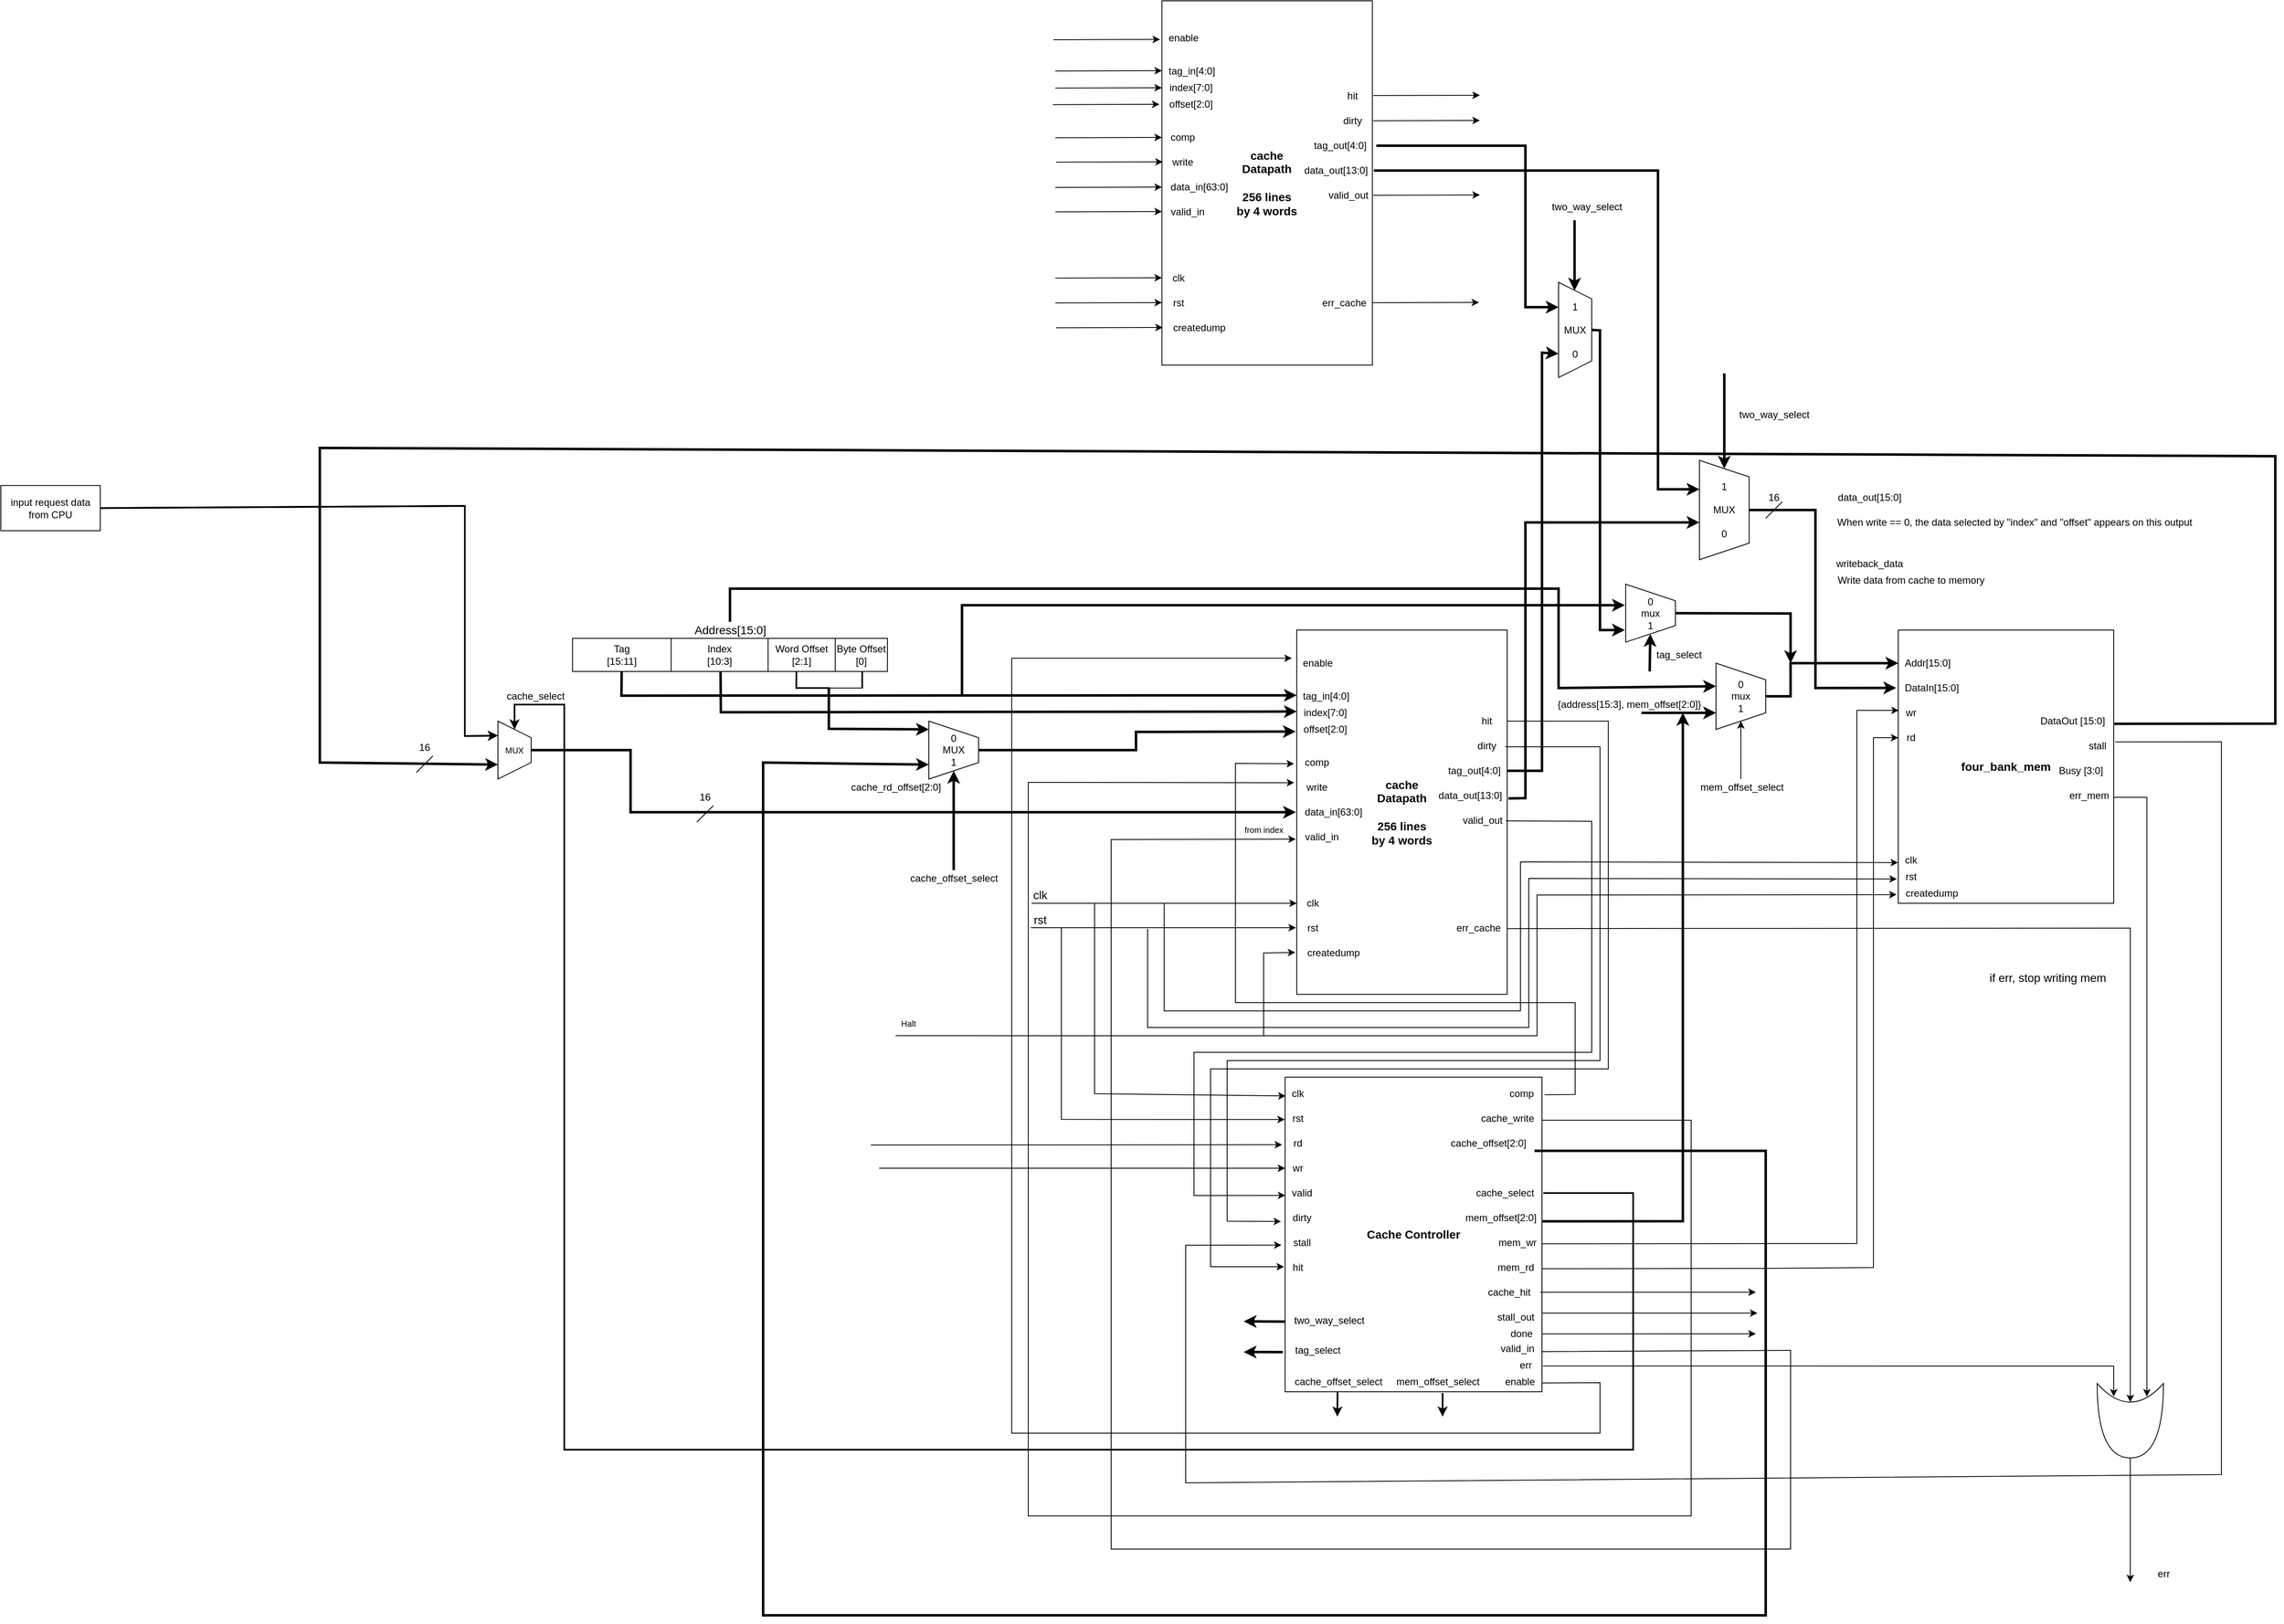 <mxfile version="17.4.1" type="github">
  <diagram id="H0bEh5gtoYqn4u-LueMm" name="Page-1">
    <mxGraphModel dx="1272" dy="714" grid="1" gridSize="10" guides="1" tooltips="1" connect="1" arrows="1" fold="1" page="1" pageScale="1" pageWidth="1654" pageHeight="2336" math="0" shadow="0">
      <root>
        <mxCell id="0" />
        <mxCell id="1" parent="0" />
        <mxCell id="zMXqPVA5cicqRbTmdhPu-194" value="&lt;span style=&quot;font-size: 14px&quot;&gt;&lt;b&gt;cache&lt;br&gt;Datapath&lt;br&gt;&lt;br&gt;256 lines&lt;br&gt;by 4 words&lt;br&gt;&lt;/b&gt;&lt;/span&gt;" style="rounded=0;whiteSpace=wrap;html=1;fontColor=#000000;fillColor=none;" parent="1" vertex="1">
          <mxGeometry x="1671.29" y="170" width="254" height="440" as="geometry" />
        </mxCell>
        <mxCell id="zMXqPVA5cicqRbTmdhPu-197" value="enable" style="text;html=1;align=center;verticalAlign=middle;resizable=0;points=[];autosize=1;strokeColor=none;fillColor=none;fontColor=#000000;" parent="1" vertex="1">
          <mxGeometry x="1672.29" y="205" width="50" height="20" as="geometry" />
        </mxCell>
        <mxCell id="zMXqPVA5cicqRbTmdhPu-198" value="offset[2:0]" style="text;html=1;align=center;verticalAlign=middle;resizable=0;points=[];autosize=1;strokeColor=none;fillColor=none;fontColor=#000000;" parent="1" vertex="1">
          <mxGeometry x="1671.29" y="285" width="70" height="20" as="geometry" />
        </mxCell>
        <mxCell id="zMXqPVA5cicqRbTmdhPu-199" value="hit" style="text;html=1;align=center;verticalAlign=middle;resizable=0;points=[];autosize=1;strokeColor=none;fillColor=none;fontColor=#000000;" parent="1" vertex="1">
          <mxGeometry x="1886.29" y="275" width="30" height="20" as="geometry" />
        </mxCell>
        <mxCell id="zMXqPVA5cicqRbTmdhPu-200" value="dirty" style="text;html=1;align=center;verticalAlign=middle;resizable=0;points=[];autosize=1;strokeColor=none;fillColor=none;fontColor=#000000;" parent="1" vertex="1">
          <mxGeometry x="1881.29" y="305" width="40" height="20" as="geometry" />
        </mxCell>
        <mxCell id="zMXqPVA5cicqRbTmdhPu-201" value="tag_out[4:0]" style="text;html=1;align=center;verticalAlign=middle;resizable=0;points=[];autosize=1;strokeColor=none;fillColor=none;fontColor=#000000;" parent="1" vertex="1">
          <mxGeometry x="1846.29" y="335" width="80" height="20" as="geometry" />
        </mxCell>
        <mxCell id="zMXqPVA5cicqRbTmdhPu-202" value="data_out[13:0]" style="text;html=1;align=center;verticalAlign=middle;resizable=0;points=[];autosize=1;strokeColor=none;fillColor=none;fontColor=#000000;" parent="1" vertex="1">
          <mxGeometry x="1836.29" y="365" width="90" height="20" as="geometry" />
        </mxCell>
        <mxCell id="zMXqPVA5cicqRbTmdhPu-203" value="comp" style="text;html=1;align=center;verticalAlign=middle;resizable=0;points=[];autosize=1;strokeColor=none;fillColor=none;fontColor=#000000;" parent="1" vertex="1">
          <mxGeometry x="1671.29" y="325" width="50" height="20" as="geometry" />
        </mxCell>
        <mxCell id="zMXqPVA5cicqRbTmdhPu-204" value="index[7:0]" style="text;html=1;align=center;verticalAlign=middle;resizable=0;points=[];autosize=1;strokeColor=none;fillColor=none;fontColor=#000000;" parent="1" vertex="1">
          <mxGeometry x="1671.29" y="265" width="70" height="20" as="geometry" />
        </mxCell>
        <mxCell id="zMXqPVA5cicqRbTmdhPu-205" value="write" style="text;html=1;align=center;verticalAlign=middle;resizable=0;points=[];autosize=1;strokeColor=none;fillColor=none;fontColor=#000000;" parent="1" vertex="1">
          <mxGeometry x="1676.29" y="355" width="40" height="20" as="geometry" />
        </mxCell>
        <mxCell id="zMXqPVA5cicqRbTmdhPu-206" value="valid_in" style="text;html=1;align=center;verticalAlign=middle;resizable=0;points=[];autosize=1;strokeColor=none;fillColor=none;fontColor=#000000;" parent="1" vertex="1">
          <mxGeometry x="1672.29" y="415" width="60" height="20" as="geometry" />
        </mxCell>
        <mxCell id="zMXqPVA5cicqRbTmdhPu-207" value="data_in[63:0]" style="text;html=1;align=center;verticalAlign=middle;resizable=0;points=[];autosize=1;strokeColor=none;fillColor=none;fontColor=#000000;" parent="1" vertex="1">
          <mxGeometry x="1671.29" y="385" width="90" height="20" as="geometry" />
        </mxCell>
        <mxCell id="zMXqPVA5cicqRbTmdhPu-208" value="tag_in[4:0]" style="text;html=1;align=center;verticalAlign=middle;resizable=0;points=[];autosize=1;strokeColor=none;fillColor=none;fontColor=#000000;" parent="1" vertex="1">
          <mxGeometry x="1672.29" y="245" width="70" height="20" as="geometry" />
        </mxCell>
        <mxCell id="zMXqPVA5cicqRbTmdhPu-209" value="clk" style="text;html=1;align=center;verticalAlign=middle;resizable=0;points=[];autosize=1;strokeColor=none;fillColor=none;fontColor=#000000;" parent="1" vertex="1">
          <mxGeometry x="1676.29" y="495" width="30" height="20" as="geometry" />
        </mxCell>
        <mxCell id="zMXqPVA5cicqRbTmdhPu-210" value="rst" style="text;html=1;align=center;verticalAlign=middle;resizable=0;points=[];autosize=1;strokeColor=none;fillColor=none;fontColor=#000000;" parent="1" vertex="1">
          <mxGeometry x="1676.29" y="525" width="30" height="20" as="geometry" />
        </mxCell>
        <mxCell id="zMXqPVA5cicqRbTmdhPu-211" value="createdump" style="text;html=1;align=center;verticalAlign=middle;resizable=0;points=[];autosize=1;strokeColor=none;fillColor=none;fontColor=#000000;" parent="1" vertex="1">
          <mxGeometry x="1676.29" y="555" width="80" height="20" as="geometry" />
        </mxCell>
        <mxCell id="zMXqPVA5cicqRbTmdhPu-212" value="valid_out" style="text;html=1;align=center;verticalAlign=middle;resizable=0;points=[];autosize=1;strokeColor=none;fillColor=none;fontColor=#000000;" parent="1" vertex="1">
          <mxGeometry x="1866.29" y="395" width="60" height="20" as="geometry" />
        </mxCell>
        <mxCell id="zMXqPVA5cicqRbTmdhPu-213" value="err_cache" style="text;html=1;align=center;verticalAlign=middle;resizable=0;points=[];autosize=1;strokeColor=none;fillColor=none;fontColor=#000000;" parent="1" vertex="1">
          <mxGeometry x="1856.29" y="525" width="70" height="20" as="geometry" />
        </mxCell>
        <mxCell id="zMXqPVA5cicqRbTmdhPu-415" value="" style="endArrow=classic;html=1;rounded=0;entryX=-0.009;entryY=0.106;entryDx=0;entryDy=0;entryPerimeter=0;" parent="1" target="zMXqPVA5cicqRbTmdhPu-194" edge="1">
          <mxGeometry width="50" height="50" relative="1" as="geometry">
            <mxPoint x="1540.29" y="217" as="sourcePoint" />
            <mxPoint x="1560.29" y="200" as="targetPoint" />
          </mxGeometry>
        </mxCell>
        <mxCell id="zMXqPVA5cicqRbTmdhPu-416" value="" style="endArrow=classic;html=1;rounded=0;entryX=-0.009;entryY=0.106;entryDx=0;entryDy=0;entryPerimeter=0;" parent="1" edge="1">
          <mxGeometry width="50" height="50" relative="1" as="geometry">
            <mxPoint x="1542.58" y="254.77" as="sourcePoint" />
            <mxPoint x="1671.294" y="254.41" as="targetPoint" />
          </mxGeometry>
        </mxCell>
        <mxCell id="zMXqPVA5cicqRbTmdhPu-417" value="" style="endArrow=classic;html=1;rounded=0;entryX=-0.009;entryY=0.106;entryDx=0;entryDy=0;entryPerimeter=0;" parent="1" edge="1">
          <mxGeometry width="50" height="50" relative="1" as="geometry">
            <mxPoint x="1542.58" y="275.36" as="sourcePoint" />
            <mxPoint x="1671.294" y="275.0" as="targetPoint" />
          </mxGeometry>
        </mxCell>
        <mxCell id="zMXqPVA5cicqRbTmdhPu-418" value="" style="endArrow=classic;html=1;rounded=0;entryX=-0.009;entryY=0.106;entryDx=0;entryDy=0;entryPerimeter=0;" parent="1" edge="1">
          <mxGeometry width="50" height="50" relative="1" as="geometry">
            <mxPoint x="1539.58" y="295.36" as="sourcePoint" />
            <mxPoint x="1668.294" y="295.0" as="targetPoint" />
          </mxGeometry>
        </mxCell>
        <mxCell id="zMXqPVA5cicqRbTmdhPu-419" value="" style="endArrow=classic;html=1;rounded=0;entryX=-0.009;entryY=0.106;entryDx=0;entryDy=0;entryPerimeter=0;" parent="1" edge="1">
          <mxGeometry width="50" height="50" relative="1" as="geometry">
            <mxPoint x="1542.58" y="335.36" as="sourcePoint" />
            <mxPoint x="1671.294" y="335.0" as="targetPoint" />
          </mxGeometry>
        </mxCell>
        <mxCell id="zMXqPVA5cicqRbTmdhPu-420" value="" style="endArrow=classic;html=1;rounded=0;entryX=-0.009;entryY=0.106;entryDx=0;entryDy=0;entryPerimeter=0;" parent="1" edge="1">
          <mxGeometry width="50" height="50" relative="1" as="geometry">
            <mxPoint x="1543.58" y="364.88" as="sourcePoint" />
            <mxPoint x="1672.294" y="364.52" as="targetPoint" />
          </mxGeometry>
        </mxCell>
        <mxCell id="zMXqPVA5cicqRbTmdhPu-421" value="" style="endArrow=classic;html=1;rounded=0;entryX=-0.009;entryY=0.106;entryDx=0;entryDy=0;entryPerimeter=0;" parent="1" edge="1">
          <mxGeometry width="50" height="50" relative="1" as="geometry">
            <mxPoint x="1542.58" y="395.36" as="sourcePoint" />
            <mxPoint x="1671.294" y="395" as="targetPoint" />
          </mxGeometry>
        </mxCell>
        <mxCell id="zMXqPVA5cicqRbTmdhPu-422" value="" style="endArrow=classic;html=1;rounded=0;entryX=-0.009;entryY=0.106;entryDx=0;entryDy=0;entryPerimeter=0;" parent="1" edge="1">
          <mxGeometry width="50" height="50" relative="1" as="geometry">
            <mxPoint x="1542.58" y="424.88" as="sourcePoint" />
            <mxPoint x="1671.294" y="424.52" as="targetPoint" />
          </mxGeometry>
        </mxCell>
        <mxCell id="zMXqPVA5cicqRbTmdhPu-423" value="" style="endArrow=classic;html=1;rounded=0;entryX=-0.009;entryY=0.106;entryDx=0;entryDy=0;entryPerimeter=0;" parent="1" edge="1">
          <mxGeometry width="50" height="50" relative="1" as="geometry">
            <mxPoint x="1542.58" y="504.88" as="sourcePoint" />
            <mxPoint x="1671.294" y="504.52" as="targetPoint" />
          </mxGeometry>
        </mxCell>
        <mxCell id="zMXqPVA5cicqRbTmdhPu-424" value="" style="endArrow=classic;html=1;rounded=0;entryX=-0.009;entryY=0.106;entryDx=0;entryDy=0;entryPerimeter=0;" parent="1" edge="1">
          <mxGeometry width="50" height="50" relative="1" as="geometry">
            <mxPoint x="1542.58" y="534.88" as="sourcePoint" />
            <mxPoint x="1671.294" y="534.52" as="targetPoint" />
          </mxGeometry>
        </mxCell>
        <mxCell id="zMXqPVA5cicqRbTmdhPu-425" value="" style="endArrow=classic;html=1;rounded=0;entryX=-0.009;entryY=0.106;entryDx=0;entryDy=0;entryPerimeter=0;" parent="1" edge="1">
          <mxGeometry width="50" height="50" relative="1" as="geometry">
            <mxPoint x="1543.58" y="564.88" as="sourcePoint" />
            <mxPoint x="1672.294" y="564.52" as="targetPoint" />
          </mxGeometry>
        </mxCell>
        <mxCell id="zMXqPVA5cicqRbTmdhPu-426" value="" style="endArrow=classic;html=1;rounded=0;entryX=-0.009;entryY=0.106;entryDx=0;entryDy=0;entryPerimeter=0;" parent="1" edge="1">
          <mxGeometry width="50" height="50" relative="1" as="geometry">
            <mxPoint x="1926.29" y="284.41" as="sourcePoint" />
            <mxPoint x="2055.004" y="284.05" as="targetPoint" />
          </mxGeometry>
        </mxCell>
        <mxCell id="zMXqPVA5cicqRbTmdhPu-427" value="" style="endArrow=classic;html=1;rounded=0;entryX=-0.009;entryY=0.106;entryDx=0;entryDy=0;entryPerimeter=0;" parent="1" edge="1">
          <mxGeometry width="50" height="50" relative="1" as="geometry">
            <mxPoint x="1926.29" y="314.88" as="sourcePoint" />
            <mxPoint x="2055.004" y="314.52" as="targetPoint" />
          </mxGeometry>
        </mxCell>
        <mxCell id="zMXqPVA5cicqRbTmdhPu-428" value="" style="endArrow=classic;html=1;rounded=0;strokeWidth=3;" parent="1" edge="1">
          <mxGeometry width="50" height="50" relative="1" as="geometry">
            <mxPoint x="1930" y="345" as="sourcePoint" />
            <mxPoint x="2150" y="540" as="targetPoint" />
            <Array as="points">
              <mxPoint x="2110" y="345" />
              <mxPoint x="2110" y="540" />
            </Array>
          </mxGeometry>
        </mxCell>
        <mxCell id="zMXqPVA5cicqRbTmdhPu-429" value="" style="endArrow=classic;html=1;rounded=0;strokeWidth=3;exitX=1.008;exitY=0.5;exitDx=0;exitDy=0;exitPerimeter=0;" parent="1" source="zMXqPVA5cicqRbTmdhPu-202" edge="1">
          <mxGeometry width="50" height="50" relative="1" as="geometry">
            <mxPoint x="2088.0" y="375.36" as="sourcePoint" />
            <mxPoint x="2320" y="760" as="targetPoint" />
            <Array as="points">
              <mxPoint x="2270" y="375" />
              <mxPoint x="2270" y="760" />
            </Array>
          </mxGeometry>
        </mxCell>
        <mxCell id="zMXqPVA5cicqRbTmdhPu-430" value="" style="endArrow=classic;html=1;rounded=0;entryX=-0.009;entryY=0.106;entryDx=0;entryDy=0;entryPerimeter=0;" parent="1" edge="1">
          <mxGeometry width="50" height="50" relative="1" as="geometry">
            <mxPoint x="1926.29" y="404.88" as="sourcePoint" />
            <mxPoint x="2055.004" y="404.52" as="targetPoint" />
          </mxGeometry>
        </mxCell>
        <mxCell id="zMXqPVA5cicqRbTmdhPu-431" value="" style="endArrow=classic;html=1;rounded=0;entryX=-0.009;entryY=0.106;entryDx=0;entryDy=0;entryPerimeter=0;" parent="1" edge="1">
          <mxGeometry width="50" height="50" relative="1" as="geometry">
            <mxPoint x="1925.29" y="534.65" as="sourcePoint" />
            <mxPoint x="2054.004" y="534.29" as="targetPoint" />
          </mxGeometry>
        </mxCell>
        <mxCell id="zMXqPVA5cicqRbTmdhPu-432" value="&lt;b&gt;&lt;font style=&quot;font-size: 14px&quot;&gt;four_bank_mem&lt;br&gt;&lt;/font&gt;&lt;/b&gt;" style="rounded=0;whiteSpace=wrap;html=1;fontColor=#000000;fillColor=none;" parent="1" vertex="1">
          <mxGeometry x="2560" y="930" width="260" height="330" as="geometry" />
        </mxCell>
        <mxCell id="zMXqPVA5cicqRbTmdhPu-433" value="Addr[15:0]" style="text;html=1;align=center;verticalAlign=middle;resizable=0;points=[];autosize=1;strokeColor=none;fillColor=none;fontColor=#000000;" parent="1" vertex="1">
          <mxGeometry x="2560" y="960" width="70" height="20" as="geometry" />
        </mxCell>
        <mxCell id="zMXqPVA5cicqRbTmdhPu-434" value="DataIn[15:0]" style="text;html=1;align=center;verticalAlign=middle;resizable=0;points=[];autosize=1;strokeColor=none;fillColor=none;fontColor=#000000;" parent="1" vertex="1">
          <mxGeometry x="2560" y="990" width="80" height="20" as="geometry" />
        </mxCell>
        <mxCell id="zMXqPVA5cicqRbTmdhPu-435" value="wr" style="text;html=1;align=center;verticalAlign=middle;resizable=0;points=[];autosize=1;strokeColor=none;fillColor=none;fontColor=#000000;" parent="1" vertex="1">
          <mxGeometry x="2560" y="1020" width="30" height="20" as="geometry" />
        </mxCell>
        <mxCell id="zMXqPVA5cicqRbTmdhPu-436" value="rd" style="text;html=1;align=center;verticalAlign=middle;resizable=0;points=[];autosize=1;strokeColor=none;fillColor=none;fontColor=#000000;" parent="1" vertex="1">
          <mxGeometry x="2560" y="1050" width="30" height="20" as="geometry" />
        </mxCell>
        <mxCell id="zMXqPVA5cicqRbTmdhPu-437" value="clk" style="text;html=1;align=center;verticalAlign=middle;resizable=0;points=[];autosize=1;strokeColor=none;fillColor=none;fontColor=#000000;" parent="1" vertex="1">
          <mxGeometry x="2560" y="1198" width="30" height="20" as="geometry" />
        </mxCell>
        <mxCell id="zMXqPVA5cicqRbTmdhPu-438" value="rst" style="text;html=1;align=center;verticalAlign=middle;resizable=0;points=[];autosize=1;strokeColor=none;fillColor=none;fontColor=#000000;" parent="1" vertex="1">
          <mxGeometry x="2560" y="1218" width="30" height="20" as="geometry" />
        </mxCell>
        <mxCell id="zMXqPVA5cicqRbTmdhPu-439" value="createdump" style="text;html=1;align=center;verticalAlign=middle;resizable=0;points=[];autosize=1;strokeColor=none;fillColor=none;fontColor=#000000;" parent="1" vertex="1">
          <mxGeometry x="2560" y="1238" width="80" height="20" as="geometry" />
        </mxCell>
        <mxCell id="zMXqPVA5cicqRbTmdhPu-440" value="DataOut [15:0]" style="text;html=1;align=center;verticalAlign=middle;resizable=0;points=[];autosize=1;strokeColor=none;fillColor=none;fontColor=#000000;" parent="1" vertex="1">
          <mxGeometry x="2725" y="1030" width="90" height="20" as="geometry" />
        </mxCell>
        <mxCell id="zMXqPVA5cicqRbTmdhPu-441" value="stall" style="text;html=1;align=center;verticalAlign=middle;resizable=0;points=[];autosize=1;strokeColor=none;fillColor=none;fontColor=#000000;" parent="1" vertex="1">
          <mxGeometry x="2780" y="1060" width="40" height="20" as="geometry" />
        </mxCell>
        <mxCell id="zMXqPVA5cicqRbTmdhPu-442" value="Busy [3:0]" style="text;html=1;align=center;verticalAlign=middle;resizable=0;points=[];autosize=1;strokeColor=none;fillColor=none;fontColor=#000000;" parent="1" vertex="1">
          <mxGeometry x="2745" y="1090" width="70" height="20" as="geometry" />
        </mxCell>
        <mxCell id="zMXqPVA5cicqRbTmdhPu-443" value="err_mem" style="text;html=1;align=center;verticalAlign=middle;resizable=0;points=[];autosize=1;strokeColor=none;fillColor=none;fontColor=#000000;" parent="1" vertex="1">
          <mxGeometry x="2760" y="1120" width="60" height="20" as="geometry" />
        </mxCell>
        <mxCell id="zMXqPVA5cicqRbTmdhPu-444" value="&lt;span style=&quot;font-size: 14px&quot;&gt;&lt;b&gt;cache&lt;br&gt;Datapath&lt;br&gt;&lt;br&gt;256 lines&lt;br&gt;by 4 words&lt;br&gt;&lt;/b&gt;&lt;/span&gt;" style="rounded=0;whiteSpace=wrap;html=1;fontColor=#000000;fillColor=none;" parent="1" vertex="1">
          <mxGeometry x="1834" y="930" width="254" height="440" as="geometry" />
        </mxCell>
        <mxCell id="zMXqPVA5cicqRbTmdhPu-445" value="enable" style="text;html=1;align=center;verticalAlign=middle;resizable=0;points=[];autosize=1;strokeColor=none;fillColor=none;fontColor=#000000;" parent="1" vertex="1">
          <mxGeometry x="1834" y="960" width="50" height="20" as="geometry" />
        </mxCell>
        <mxCell id="zMXqPVA5cicqRbTmdhPu-446" value="offset[2:0]" style="text;html=1;align=center;verticalAlign=middle;resizable=0;points=[];autosize=1;strokeColor=none;fillColor=none;fontColor=#000000;" parent="1" vertex="1">
          <mxGeometry x="1833" y="1040" width="70" height="20" as="geometry" />
        </mxCell>
        <mxCell id="zMXqPVA5cicqRbTmdhPu-447" value="hit" style="text;html=1;align=center;verticalAlign=middle;resizable=0;points=[];autosize=1;strokeColor=none;fillColor=none;fontColor=#000000;" parent="1" vertex="1">
          <mxGeometry x="2048" y="1030" width="30" height="20" as="geometry" />
        </mxCell>
        <mxCell id="zMXqPVA5cicqRbTmdhPu-448" value="dirty" style="text;html=1;align=center;verticalAlign=middle;resizable=0;points=[];autosize=1;strokeColor=none;fillColor=none;fontColor=#000000;" parent="1" vertex="1">
          <mxGeometry x="2043" y="1060" width="40" height="20" as="geometry" />
        </mxCell>
        <mxCell id="zMXqPVA5cicqRbTmdhPu-449" value="tag_out[4:0]" style="text;html=1;align=center;verticalAlign=middle;resizable=0;points=[];autosize=1;strokeColor=none;fillColor=none;fontColor=#000000;" parent="1" vertex="1">
          <mxGeometry x="2008" y="1090" width="80" height="20" as="geometry" />
        </mxCell>
        <mxCell id="zMXqPVA5cicqRbTmdhPu-450" value="data_out[13:0]" style="text;html=1;align=center;verticalAlign=middle;resizable=0;points=[];autosize=1;strokeColor=none;fillColor=none;fontColor=#000000;" parent="1" vertex="1">
          <mxGeometry x="1998" y="1120" width="90" height="20" as="geometry" />
        </mxCell>
        <mxCell id="zMXqPVA5cicqRbTmdhPu-451" value="comp" style="text;html=1;align=center;verticalAlign=middle;resizable=0;points=[];autosize=1;strokeColor=none;fillColor=none;fontColor=#000000;" parent="1" vertex="1">
          <mxGeometry x="1833" y="1080" width="50" height="20" as="geometry" />
        </mxCell>
        <mxCell id="zMXqPVA5cicqRbTmdhPu-452" value="index[7:0]" style="text;html=1;align=center;verticalAlign=middle;resizable=0;points=[];autosize=1;strokeColor=none;fillColor=none;fontColor=#000000;" parent="1" vertex="1">
          <mxGeometry x="1833" y="1020" width="70" height="20" as="geometry" />
        </mxCell>
        <mxCell id="zMXqPVA5cicqRbTmdhPu-453" value="write" style="text;html=1;align=center;verticalAlign=middle;resizable=0;points=[];autosize=1;strokeColor=none;fillColor=none;fontColor=#000000;" parent="1" vertex="1">
          <mxGeometry x="1838" y="1110" width="40" height="20" as="geometry" />
        </mxCell>
        <mxCell id="zMXqPVA5cicqRbTmdhPu-454" value="valid_in" style="text;html=1;align=center;verticalAlign=middle;resizable=0;points=[];autosize=1;strokeColor=none;fillColor=none;fontColor=#000000;" parent="1" vertex="1">
          <mxGeometry x="1834" y="1170" width="60" height="20" as="geometry" />
        </mxCell>
        <mxCell id="zMXqPVA5cicqRbTmdhPu-455" value="data_in[63:0]" style="text;html=1;align=center;verticalAlign=middle;resizable=0;points=[];autosize=1;strokeColor=none;fillColor=none;fontColor=#000000;" parent="1" vertex="1">
          <mxGeometry x="1833" y="1140" width="90" height="20" as="geometry" />
        </mxCell>
        <mxCell id="zMXqPVA5cicqRbTmdhPu-456" value="tag_in[4:0]" style="text;html=1;align=center;verticalAlign=middle;resizable=0;points=[];autosize=1;strokeColor=none;fillColor=none;fontColor=#000000;" parent="1" vertex="1">
          <mxGeometry x="1834" y="1000" width="70" height="20" as="geometry" />
        </mxCell>
        <mxCell id="zMXqPVA5cicqRbTmdhPu-457" value="clk" style="text;html=1;align=center;verticalAlign=middle;resizable=0;points=[];autosize=1;strokeColor=none;fillColor=none;fontColor=#000000;" parent="1" vertex="1">
          <mxGeometry x="1838" y="1250" width="30" height="20" as="geometry" />
        </mxCell>
        <mxCell id="zMXqPVA5cicqRbTmdhPu-458" value="rst" style="text;html=1;align=center;verticalAlign=middle;resizable=0;points=[];autosize=1;strokeColor=none;fillColor=none;fontColor=#000000;" parent="1" vertex="1">
          <mxGeometry x="1838" y="1280" width="30" height="20" as="geometry" />
        </mxCell>
        <mxCell id="zMXqPVA5cicqRbTmdhPu-459" value="createdump" style="text;html=1;align=center;verticalAlign=middle;resizable=0;points=[];autosize=1;strokeColor=none;fillColor=none;fontColor=#000000;" parent="1" vertex="1">
          <mxGeometry x="1838" y="1310" width="80" height="20" as="geometry" />
        </mxCell>
        <mxCell id="zMXqPVA5cicqRbTmdhPu-460" value="valid_out" style="text;html=1;align=center;verticalAlign=middle;resizable=0;points=[];autosize=1;strokeColor=none;fillColor=none;fontColor=#000000;" parent="1" vertex="1">
          <mxGeometry x="2028" y="1150" width="60" height="20" as="geometry" />
        </mxCell>
        <mxCell id="zMXqPVA5cicqRbTmdhPu-461" value="err_cache" style="text;html=1;align=center;verticalAlign=middle;resizable=0;points=[];autosize=1;strokeColor=none;fillColor=none;fontColor=#000000;" parent="1" vertex="1">
          <mxGeometry x="2018" y="1280" width="70" height="20" as="geometry" />
        </mxCell>
        <mxCell id="zMXqPVA5cicqRbTmdhPu-462" value="&lt;b&gt;Cache Controller&lt;/b&gt;" style="rounded=0;whiteSpace=wrap;html=1;fontSize=14;fontColor=#000000;fillColor=none;" parent="1" vertex="1">
          <mxGeometry x="1820" y="1470" width="310" height="380" as="geometry" />
        </mxCell>
        <mxCell id="zMXqPVA5cicqRbTmdhPu-463" value="comp" style="text;html=1;align=center;verticalAlign=middle;resizable=0;points=[];autosize=1;strokeColor=none;fillColor=none;fontColor=#000000;" parent="1" vertex="1">
          <mxGeometry x="2080" y="1480" width="50" height="20" as="geometry" />
        </mxCell>
        <mxCell id="zMXqPVA5cicqRbTmdhPu-464" value="cache_write" style="text;html=1;align=center;verticalAlign=middle;resizable=0;points=[];autosize=1;strokeColor=none;fillColor=none;fontColor=#000000;" parent="1" vertex="1">
          <mxGeometry x="2048" y="1510" width="80" height="20" as="geometry" />
        </mxCell>
        <mxCell id="zMXqPVA5cicqRbTmdhPu-465" value="Address[15:0]" style="text;html=1;align=center;verticalAlign=middle;resizable=0;points=[];autosize=1;strokeColor=none;fillColor=none;fontSize=14;fontColor=#000000;" parent="1" vertex="1">
          <mxGeometry x="1100" y="920" width="100" height="20" as="geometry" />
        </mxCell>
        <mxCell id="zMXqPVA5cicqRbTmdhPu-466" value="err" style="text;html=1;align=center;verticalAlign=middle;resizable=0;points=[];autosize=1;strokeColor=none;fillColor=none;fontColor=#000000;" parent="1" vertex="1">
          <mxGeometry x="2095" y="1808" width="30" height="20" as="geometry" />
        </mxCell>
        <mxCell id="zMXqPVA5cicqRbTmdhPu-467" value="if err, stop writing mem" style="text;html=1;align=center;verticalAlign=middle;resizable=0;points=[];autosize=1;strokeColor=none;fillColor=none;fontSize=14;fontColor=#000000;" parent="1" vertex="1">
          <mxGeometry x="2660" y="1340" width="160" height="20" as="geometry" />
        </mxCell>
        <mxCell id="zMXqPVA5cicqRbTmdhPu-468" value="" style="endArrow=classic;html=1;rounded=0;fontSize=14;fontColor=#000000;entryX=0;entryY=0.75;entryDx=0;entryDy=0;" parent="1" target="zMXqPVA5cicqRbTmdhPu-444" edge="1">
          <mxGeometry width="50" height="50" relative="1" as="geometry">
            <mxPoint x="1514.0" y="1260" as="sourcePoint" />
            <mxPoint x="1554" y="1240" as="targetPoint" />
          </mxGeometry>
        </mxCell>
        <mxCell id="zMXqPVA5cicqRbTmdhPu-469" value="" style="endArrow=classic;html=1;rounded=0;fontSize=14;fontColor=#000000;exitX=1.004;exitY=0.529;exitDx=0;exitDy=0;exitPerimeter=0;entryX=0.25;entryY=0.5;entryDx=0;entryDy=0;entryPerimeter=0;" parent="1" source="zMXqPVA5cicqRbTmdhPu-461" target="zMXqPVA5cicqRbTmdhPu-470" edge="1">
          <mxGeometry width="50" height="50" relative="1" as="geometry">
            <mxPoint x="2094" y="1290" as="sourcePoint" />
            <mxPoint x="2514" y="1370" as="targetPoint" />
            <Array as="points">
              <mxPoint x="2840" y="1290" />
            </Array>
          </mxGeometry>
        </mxCell>
        <mxCell id="zMXqPVA5cicqRbTmdhPu-470" value="" style="shape=xor;whiteSpace=wrap;html=1;fontSize=14;fontColor=#000000;fillColor=none;direction=south;" parent="1" vertex="1">
          <mxGeometry x="2800" y="1840" width="80" height="90" as="geometry" />
        </mxCell>
        <mxCell id="zMXqPVA5cicqRbTmdhPu-471" value="" style="endArrow=classic;html=1;rounded=0;fontSize=14;fontColor=#000000;entryX=0.175;entryY=0.25;entryDx=0;entryDy=0;entryPerimeter=0;" parent="1" target="zMXqPVA5cicqRbTmdhPu-470" edge="1">
          <mxGeometry width="50" height="50" relative="1" as="geometry">
            <mxPoint x="2820" y="1132.0" as="sourcePoint" />
            <mxPoint x="2554" y="1170" as="targetPoint" />
            <Array as="points">
              <mxPoint x="2860" y="1132" />
            </Array>
          </mxGeometry>
        </mxCell>
        <mxCell id="zMXqPVA5cicqRbTmdhPu-472" value="" style="endArrow=classic;html=1;rounded=0;fontSize=14;fontColor=#000000;entryX=0;entryY=0.75;entryDx=0;entryDy=0;" parent="1" edge="1">
          <mxGeometry width="50" height="50" relative="1" as="geometry">
            <mxPoint x="1513" y="1289.5" as="sourcePoint" />
            <mxPoint x="1833" y="1289.5" as="targetPoint" />
          </mxGeometry>
        </mxCell>
        <mxCell id="zMXqPVA5cicqRbTmdhPu-473" value="rst" style="text;html=1;align=center;verticalAlign=middle;resizable=0;points=[];autosize=1;strokeColor=none;fillColor=none;fontSize=14;fontColor=#000000;" parent="1" vertex="1">
          <mxGeometry x="1509" y="1270" width="30" height="20" as="geometry" />
        </mxCell>
        <mxCell id="zMXqPVA5cicqRbTmdhPu-474" value="clk" style="text;html=1;align=center;verticalAlign=middle;resizable=0;points=[];autosize=1;strokeColor=none;fillColor=none;fontSize=14;fontColor=#000000;" parent="1" vertex="1">
          <mxGeometry x="1509" y="1240" width="30" height="20" as="geometry" />
        </mxCell>
        <mxCell id="zMXqPVA5cicqRbTmdhPu-475" value="" style="endArrow=classic;html=1;rounded=0;fontSize=14;fontColor=#000000;entryX=-0.001;entryY=0.851;entryDx=0;entryDy=0;entryPerimeter=0;" parent="1" target="zMXqPVA5cicqRbTmdhPu-432" edge="1">
          <mxGeometry width="50" height="50" relative="1" as="geometry">
            <mxPoint x="1674.0" y="1260" as="sourcePoint" />
            <mxPoint x="2204" y="1130" as="targetPoint" />
            <Array as="points">
              <mxPoint x="1674" y="1390" />
              <mxPoint x="2104" y="1390" />
              <mxPoint x="2104" y="1210" />
            </Array>
          </mxGeometry>
        </mxCell>
        <mxCell id="zMXqPVA5cicqRbTmdhPu-476" value="" style="endArrow=classic;html=1;rounded=0;fontSize=14;fontColor=#000000;entryX=-0.007;entryY=0.911;entryDx=0;entryDy=0;entryPerimeter=0;" parent="1" target="zMXqPVA5cicqRbTmdhPu-432" edge="1">
          <mxGeometry width="50" height="50" relative="1" as="geometry">
            <mxPoint x="1654.0" y="1291" as="sourcePoint" />
            <mxPoint x="2234" y="1170" as="targetPoint" />
            <Array as="points">
              <mxPoint x="1654" y="1410" />
              <mxPoint x="2114" y="1410" />
              <mxPoint x="2114" y="1230" />
            </Array>
          </mxGeometry>
        </mxCell>
        <mxCell id="zMXqPVA5cicqRbTmdhPu-477" value="" style="endArrow=classic;html=1;rounded=0;fontSize=14;fontColor=#000000;entryX=-0.026;entryY=0.578;entryDx=0;entryDy=0;entryPerimeter=0;strokeColor=#000000;exitX=-0.002;exitY=0.495;exitDx=0;exitDy=0;exitPerimeter=0;" parent="1" target="zMXqPVA5cicqRbTmdhPu-439" edge="1">
          <mxGeometry width="50" height="50" relative="1" as="geometry">
            <mxPoint x="1349.94" y="1419.9" as="sourcePoint" />
            <mxPoint x="1614" y="1420" as="targetPoint" />
            <Array as="points">
              <mxPoint x="1790" y="1420" />
              <mxPoint x="2124" y="1420" />
              <mxPoint x="2124" y="1250" />
            </Array>
          </mxGeometry>
        </mxCell>
        <mxCell id="zMXqPVA5cicqRbTmdhPu-478" value="hit" style="text;html=1;align=center;verticalAlign=middle;resizable=0;points=[];autosize=1;strokeColor=none;fillColor=none;fontColor=#000000;" parent="1" vertex="1">
          <mxGeometry x="1820" y="1690" width="30" height="20" as="geometry" />
        </mxCell>
        <mxCell id="zMXqPVA5cicqRbTmdhPu-479" value="dirty" style="text;html=1;align=center;verticalAlign=middle;resizable=0;points=[];autosize=1;strokeColor=none;fillColor=none;fontColor=#000000;" parent="1" vertex="1">
          <mxGeometry x="1820" y="1630" width="40" height="20" as="geometry" />
        </mxCell>
        <mxCell id="zMXqPVA5cicqRbTmdhPu-480" value="&lt;font style=&quot;font-size: 10px&quot;&gt;from index&lt;/font&gt;" style="text;html=1;align=center;verticalAlign=middle;resizable=0;points=[];autosize=1;strokeColor=none;fillColor=none;fontSize=14;fontColor=#000000;" parent="1" vertex="1">
          <mxGeometry x="1764" y="1160" width="60" height="20" as="geometry" />
        </mxCell>
        <mxCell id="zMXqPVA5cicqRbTmdhPu-481" value="" style="endArrow=classic;html=1;rounded=0;fontSize=10;fontColor=#000000;exitX=1.016;exitY=0.669;exitDx=0;exitDy=0;exitPerimeter=0;strokeColor=#000000;strokeWidth=3;" parent="1" source="zMXqPVA5cicqRbTmdhPu-450" edge="1">
          <mxGeometry width="50" height="50" relative="1" as="geometry">
            <mxPoint x="2164" y="1090" as="sourcePoint" />
            <mxPoint x="2320" y="800" as="targetPoint" />
            <Array as="points">
              <mxPoint x="2110" y="1133" />
              <mxPoint x="2110" y="800" />
            </Array>
          </mxGeometry>
        </mxCell>
        <mxCell id="zMXqPVA5cicqRbTmdhPu-482" value="wr" style="text;html=1;align=center;verticalAlign=middle;resizable=0;points=[];autosize=1;strokeColor=none;fillColor=none;fontColor=#000000;" parent="1" vertex="1">
          <mxGeometry x="1820" y="1570" width="30" height="20" as="geometry" />
        </mxCell>
        <mxCell id="zMXqPVA5cicqRbTmdhPu-483" value="rd" style="text;html=1;align=center;verticalAlign=middle;resizable=0;points=[];autosize=1;strokeColor=none;fillColor=none;fontColor=#000000;" parent="1" vertex="1">
          <mxGeometry x="1820" y="1540" width="30" height="20" as="geometry" />
        </mxCell>
        <mxCell id="zMXqPVA5cicqRbTmdhPu-484" value="" style="endArrow=classic;html=1;rounded=0;fontSize=10;fontColor=#000000;entryX=-0.007;entryY=0.885;entryDx=0;entryDy=0;entryPerimeter=0;strokeColor=#000000;" parent="1" target="zMXqPVA5cicqRbTmdhPu-444" edge="1">
          <mxGeometry width="50" height="50" relative="1" as="geometry">
            <mxPoint x="1794.0" y="1420" as="sourcePoint" />
            <mxPoint x="1804" y="1330" as="targetPoint" />
            <Array as="points">
              <mxPoint x="1794" y="1320" />
            </Array>
          </mxGeometry>
        </mxCell>
        <mxCell id="zMXqPVA5cicqRbTmdhPu-485" value="valid" style="text;html=1;align=center;verticalAlign=middle;resizable=0;points=[];autosize=1;strokeColor=none;fillColor=none;fontColor=#000000;" parent="1" vertex="1">
          <mxGeometry x="1820" y="1600" width="40" height="20" as="geometry" />
        </mxCell>
        <mxCell id="zMXqPVA5cicqRbTmdhPu-486" value="stall" style="text;html=1;align=center;verticalAlign=middle;resizable=0;points=[];autosize=1;strokeColor=none;fillColor=none;fontColor=#000000;" parent="1" vertex="1">
          <mxGeometry x="1820" y="1660" width="40" height="20" as="geometry" />
        </mxCell>
        <mxCell id="zMXqPVA5cicqRbTmdhPu-487" value="enable" style="text;html=1;align=center;verticalAlign=middle;resizable=0;points=[];autosize=1;strokeColor=none;fillColor=none;fontColor=#000000;" parent="1" vertex="1">
          <mxGeometry x="2078" y="1828" width="50" height="20" as="geometry" />
        </mxCell>
        <mxCell id="zMXqPVA5cicqRbTmdhPu-488" value="" style="shape=table;html=1;whiteSpace=wrap;startSize=0;container=1;collapsible=0;childLayout=tableLayout;" parent="1" vertex="1">
          <mxGeometry x="960" y="940" width="380" height="40" as="geometry" />
        </mxCell>
        <mxCell id="zMXqPVA5cicqRbTmdhPu-489" value="" style="shape=tableRow;horizontal=0;startSize=0;swimlaneHead=0;swimlaneBody=0;top=0;left=0;bottom=0;right=0;collapsible=0;dropTarget=0;fillColor=none;points=[[0,0.5],[1,0.5]];portConstraint=eastwest;" parent="zMXqPVA5cicqRbTmdhPu-488" vertex="1">
          <mxGeometry width="380" height="40" as="geometry" />
        </mxCell>
        <mxCell id="zMXqPVA5cicqRbTmdhPu-490" value="&lt;span&gt;Tag&lt;br&gt;[15:11]&lt;br&gt;&lt;/span&gt;" style="shape=partialRectangle;html=1;whiteSpace=wrap;connectable=0;fillColor=none;top=0;left=0;bottom=0;right=0;overflow=hidden;" parent="zMXqPVA5cicqRbTmdhPu-489" vertex="1">
          <mxGeometry width="119" height="40" as="geometry">
            <mxRectangle width="119" height="40" as="alternateBounds" />
          </mxGeometry>
        </mxCell>
        <mxCell id="zMXqPVA5cicqRbTmdhPu-491" value="&lt;span&gt;Index&lt;br&gt;[10:3]&lt;br&gt;&lt;/span&gt;" style="shape=partialRectangle;html=1;whiteSpace=wrap;connectable=0;fillColor=none;top=0;left=0;bottom=0;right=0;overflow=hidden;" parent="zMXqPVA5cicqRbTmdhPu-489" vertex="1">
          <mxGeometry x="119" width="117" height="40" as="geometry">
            <mxRectangle width="117" height="40" as="alternateBounds" />
          </mxGeometry>
        </mxCell>
        <mxCell id="zMXqPVA5cicqRbTmdhPu-492" value="&lt;span&gt;Word Offset&lt;br&gt;[2:1]&lt;br&gt;&lt;/span&gt;" style="shape=partialRectangle;html=1;whiteSpace=wrap;connectable=0;fillColor=none;top=0;left=0;bottom=0;right=0;overflow=hidden;" parent="zMXqPVA5cicqRbTmdhPu-489" vertex="1">
          <mxGeometry x="236" width="81" height="40" as="geometry">
            <mxRectangle width="81" height="40" as="alternateBounds" />
          </mxGeometry>
        </mxCell>
        <mxCell id="zMXqPVA5cicqRbTmdhPu-493" value="Byte Offset&lt;br&gt;[0]" style="shape=partialRectangle;html=1;whiteSpace=wrap;connectable=0;fillColor=none;top=0;left=0;bottom=0;right=0;overflow=hidden;" parent="zMXqPVA5cicqRbTmdhPu-489" vertex="1">
          <mxGeometry x="317" width="63" height="40" as="geometry">
            <mxRectangle width="63" height="40" as="alternateBounds" />
          </mxGeometry>
        </mxCell>
        <mxCell id="zMXqPVA5cicqRbTmdhPu-494" value="" style="endArrow=classic;html=1;rounded=0;fontSize=10;fontColor=#000000;strokeColor=#000000;strokeWidth=3;entryX=0.348;entryY=1;entryDx=0;entryDy=0;entryPerimeter=0;" parent="1" target="zMXqPVA5cicqRbTmdhPu-556" edge="1">
          <mxGeometry width="50" height="50" relative="1" as="geometry">
            <mxPoint x="1150" y="920" as="sourcePoint" />
            <mxPoint x="2260" y="972" as="targetPoint" />
            <Array as="points">
              <mxPoint x="1150" y="880" />
              <mxPoint x="2150" y="880" />
              <mxPoint x="2150" y="1000" />
            </Array>
          </mxGeometry>
        </mxCell>
        <mxCell id="zMXqPVA5cicqRbTmdhPu-495" value="" style="endArrow=none;html=1;rounded=0;fontSize=10;fontColor=#000000;strokeColor=#000000;exitX=0.711;exitY=0.993;exitDx=0;exitDy=0;exitPerimeter=0;strokeWidth=2;" parent="1" source="zMXqPVA5cicqRbTmdhPu-489" edge="1">
          <mxGeometry width="50" height="50" relative="1" as="geometry">
            <mxPoint x="1220" y="1040" as="sourcePoint" />
            <mxPoint x="1270" y="1000" as="targetPoint" />
            <Array as="points">
              <mxPoint x="1230" y="1000" />
            </Array>
          </mxGeometry>
        </mxCell>
        <mxCell id="zMXqPVA5cicqRbTmdhPu-496" value="" style="endArrow=none;html=1;rounded=0;fontSize=10;fontColor=#000000;strokeColor=#000000;" parent="1" edge="1">
          <mxGeometry width="50" height="50" relative="1" as="geometry">
            <mxPoint x="1270" y="1000" as="sourcePoint" />
            <mxPoint x="1310" y="980" as="targetPoint" />
            <Array as="points">
              <mxPoint x="1310" y="1000" />
            </Array>
          </mxGeometry>
        </mxCell>
        <mxCell id="zMXqPVA5cicqRbTmdhPu-497" value="" style="endArrow=none;html=1;rounded=0;fontSize=10;fontColor=#000000;strokeColor=#000000;" parent="1" edge="1">
          <mxGeometry width="50" height="50" relative="1" as="geometry">
            <mxPoint x="1269.32" y="1000" as="sourcePoint" />
            <mxPoint x="1309.32" y="980" as="targetPoint" />
            <Array as="points">
              <mxPoint x="1309.32" y="1000" />
            </Array>
          </mxGeometry>
        </mxCell>
        <mxCell id="zMXqPVA5cicqRbTmdhPu-498" value="" style="endArrow=none;html=1;rounded=0;fontSize=10;fontColor=#000000;strokeColor=#000000;" parent="1" edge="1">
          <mxGeometry width="50" height="50" relative="1" as="geometry">
            <mxPoint x="1269.32" y="1000" as="sourcePoint" />
            <mxPoint x="1309.32" y="980" as="targetPoint" />
            <Array as="points">
              <mxPoint x="1309.32" y="1000" />
              <mxPoint x="1309" y="990" />
            </Array>
          </mxGeometry>
        </mxCell>
        <mxCell id="zMXqPVA5cicqRbTmdhPu-499" value="" style="endArrow=classic;html=1;rounded=0;fontSize=10;fontColor=#000000;strokeColor=#000000;entryX=0.024;entryY=0.433;entryDx=0;entryDy=0;entryPerimeter=0;exitX=0.156;exitY=1.019;exitDx=0;exitDy=0;exitPerimeter=0;strokeWidth=3;" parent="1" edge="1">
          <mxGeometry width="50" height="50" relative="1" as="geometry">
            <mxPoint x="1019.28" y="980" as="sourcePoint" />
            <mxPoint x="1834.0" y="1008.82" as="targetPoint" />
            <Array as="points">
              <mxPoint x="1019" y="1009.24" />
            </Array>
          </mxGeometry>
        </mxCell>
        <mxCell id="zMXqPVA5cicqRbTmdhPu-500" value="" style="endArrow=classic;html=1;rounded=0;fontSize=10;fontColor=#000000;strokeColor=#000000;entryX=0.024;entryY=0.433;entryDx=0;entryDy=0;entryPerimeter=0;exitX=0.47;exitY=1.036;exitDx=0;exitDy=0;exitPerimeter=0;strokeWidth=3;" parent="1" edge="1">
          <mxGeometry width="50" height="50" relative="1" as="geometry">
            <mxPoint x="1138.6" y="980.68" as="sourcePoint" />
            <mxPoint x="1834.0" y="1028.41" as="targetPoint" />
            <Array as="points">
              <mxPoint x="1139" y="1029.24" />
            </Array>
          </mxGeometry>
        </mxCell>
        <mxCell id="zMXqPVA5cicqRbTmdhPu-501" value="" style="endArrow=classic;html=1;rounded=0;fontSize=10;fontColor=#000000;strokeColor=#000000;strokeWidth=3;" parent="1" edge="1">
          <mxGeometry width="50" height="50" relative="1" as="geometry">
            <mxPoint x="1269.32" y="999.24" as="sourcePoint" />
            <mxPoint x="1390" y="1050" as="targetPoint" />
            <Array as="points">
              <mxPoint x="1269.32" y="1049.24" />
            </Array>
          </mxGeometry>
        </mxCell>
        <mxCell id="zMXqPVA5cicqRbTmdhPu-502" value="" style="endArrow=classic;html=1;rounded=0;fontSize=10;fontColor=#000000;strokeColor=#000000;strokeWidth=3;entryX=-0.032;entryY=0.494;entryDx=0;entryDy=0;entryPerimeter=0;exitX=0.5;exitY=0;exitDx=0;exitDy=0;" parent="1" source="zMXqPVA5cicqRbTmdhPu-580" target="zMXqPVA5cicqRbTmdhPu-434" edge="1">
          <mxGeometry width="50" height="50" relative="1" as="geometry">
            <mxPoint x="2390" y="800" as="sourcePoint" />
            <mxPoint x="2470" y="860" as="targetPoint" />
            <Array as="points">
              <mxPoint x="2460" y="785" />
              <mxPoint x="2460" y="1000" />
            </Array>
          </mxGeometry>
        </mxCell>
        <mxCell id="zMXqPVA5cicqRbTmdhPu-503" value="data_out[15:0]" style="text;html=1;align=center;verticalAlign=middle;resizable=0;points=[];autosize=1;strokeColor=none;fillColor=none;fontColor=#000000;" parent="1" vertex="1">
          <mxGeometry x="2480" y="760" width="90" height="20" as="geometry" />
        </mxCell>
        <mxCell id="zMXqPVA5cicqRbTmdhPu-504" value="" style="endArrow=classic;html=1;rounded=0;fontSize=10;fontColor=#000000;strokeColor=#000000;strokeWidth=3;entryX=0;entryY=0.503;entryDx=0;entryDy=0;entryPerimeter=0;exitX=0.5;exitY=0;exitDx=0;exitDy=0;" parent="1" source="zMXqPVA5cicqRbTmdhPu-507" target="zMXqPVA5cicqRbTmdhPu-455" edge="1">
          <mxGeometry width="50" height="50" relative="1" as="geometry">
            <mxPoint x="1070.0" y="1200" as="sourcePoint" />
            <mxPoint x="1660" y="780" as="targetPoint" />
            <Array as="points">
              <mxPoint x="1030" y="1075" />
              <mxPoint x="1030" y="1080" />
              <mxPoint x="1030" y="1150" />
              <mxPoint x="1270" y="1150" />
            </Array>
          </mxGeometry>
        </mxCell>
        <mxCell id="zMXqPVA5cicqRbTmdhPu-505" value="clk" style="text;html=1;align=center;verticalAlign=middle;resizable=0;points=[];autosize=1;strokeColor=none;fillColor=none;fontColor=#000000;" parent="1" vertex="1">
          <mxGeometry x="1820" y="1480" width="30" height="20" as="geometry" />
        </mxCell>
        <mxCell id="zMXqPVA5cicqRbTmdhPu-506" value="rst" style="text;html=1;align=center;verticalAlign=middle;resizable=0;points=[];autosize=1;strokeColor=none;fillColor=none;fontColor=#000000;" parent="1" vertex="1">
          <mxGeometry x="1820" y="1510" width="30" height="20" as="geometry" />
        </mxCell>
        <mxCell id="zMXqPVA5cicqRbTmdhPu-507" value="MUX" style="shape=trapezoid;perimeter=trapezoidPerimeter;whiteSpace=wrap;html=1;fixedSize=1;fontSize=10;fontColor=#000000;fillColor=none;direction=south;" parent="1" vertex="1">
          <mxGeometry x="870" y="1040" width="40" height="70" as="geometry" />
        </mxCell>
        <mxCell id="zMXqPVA5cicqRbTmdhPu-508" value="" style="endArrow=classic;html=1;rounded=0;fontSize=10;fontColor=#000000;strokeColor=#000000;strokeWidth=3;entryX=0.75;entryY=1;entryDx=0;entryDy=0;exitX=1.003;exitY=0.343;exitDx=0;exitDy=0;exitPerimeter=0;" parent="1" source="zMXqPVA5cicqRbTmdhPu-432" target="zMXqPVA5cicqRbTmdhPu-507" edge="1">
          <mxGeometry width="50" height="50" relative="1" as="geometry">
            <mxPoint x="2885" y="913" as="sourcePoint" />
            <mxPoint x="715" y="1070" as="targetPoint" />
            <Array as="points">
              <mxPoint x="3015" y="1043" />
              <mxPoint x="3015" y="790" />
              <mxPoint x="3015" y="720" />
              <mxPoint x="655" y="710" />
              <mxPoint x="655" y="750" />
              <mxPoint x="655" y="1090" />
            </Array>
          </mxGeometry>
        </mxCell>
        <mxCell id="zMXqPVA5cicqRbTmdhPu-509" value="valid_in" style="text;html=1;align=center;verticalAlign=middle;resizable=0;points=[];autosize=1;strokeColor=none;fillColor=none;fontColor=#000000;" parent="1" vertex="1">
          <mxGeometry x="2070" y="1788" width="60" height="20" as="geometry" />
        </mxCell>
        <mxCell id="zMXqPVA5cicqRbTmdhPu-510" value="When write == 0, the data selected by &quot;index&quot; and &quot;offset&quot; appears on this output" style="text;html=1;align=center;verticalAlign=middle;resizable=0;points=[];autosize=1;strokeColor=none;fillColor=none;" parent="1" vertex="1">
          <mxGeometry x="2480" y="790" width="440" height="20" as="geometry" />
        </mxCell>
        <mxCell id="zMXqPVA5cicqRbTmdhPu-511" value="16" style="text;html=1;strokeColor=none;fillColor=none;align=center;verticalAlign=middle;whiteSpace=wrap;rounded=0;" parent="1" vertex="1">
          <mxGeometry x="1110" y="1127" width="20" height="10" as="geometry" />
        </mxCell>
        <mxCell id="zMXqPVA5cicqRbTmdhPu-512" value="" style="endArrow=none;html=1;rounded=0;" parent="1" edge="1">
          <mxGeometry width="50" height="50" relative="1" as="geometry">
            <mxPoint x="1110" y="1162.0" as="sourcePoint" />
            <mxPoint x="1130" y="1142.0" as="targetPoint" />
            <Array as="points">
              <mxPoint x="1130" y="1142" />
            </Array>
          </mxGeometry>
        </mxCell>
        <mxCell id="zMXqPVA5cicqRbTmdhPu-513" value="16" style="text;html=1;strokeColor=none;fillColor=none;align=center;verticalAlign=middle;whiteSpace=wrap;rounded=0;" parent="1" vertex="1">
          <mxGeometry x="2400" y="765" width="20" height="10" as="geometry" />
        </mxCell>
        <mxCell id="zMXqPVA5cicqRbTmdhPu-514" value="" style="endArrow=none;html=1;rounded=0;" parent="1" edge="1">
          <mxGeometry width="50" height="50" relative="1" as="geometry">
            <mxPoint x="2400" y="795" as="sourcePoint" />
            <mxPoint x="2420" y="775" as="targetPoint" />
            <Array as="points">
              <mxPoint x="2420" y="775" />
            </Array>
          </mxGeometry>
        </mxCell>
        <mxCell id="zMXqPVA5cicqRbTmdhPu-515" value="writeback_data&lt;span&gt;&lt;br&gt;&lt;/span&gt;" style="text;html=1;align=center;verticalAlign=middle;resizable=0;points=[];autosize=1;strokeColor=none;fillColor=none;" parent="1" vertex="1">
          <mxGeometry x="2475" y="840" width="100" height="20" as="geometry" />
        </mxCell>
        <mxCell id="zMXqPVA5cicqRbTmdhPu-516" value="Write data from cache to memory" style="text;html=1;align=center;verticalAlign=middle;resizable=0;points=[];autosize=1;strokeColor=none;fillColor=none;" parent="1" vertex="1">
          <mxGeometry x="2480" y="860" width="190" height="20" as="geometry" />
        </mxCell>
        <mxCell id="zMXqPVA5cicqRbTmdhPu-517" value="" style="endArrow=none;html=1;rounded=0;" parent="1" edge="1">
          <mxGeometry width="50" height="50" relative="1" as="geometry">
            <mxPoint x="771.5" y="1102.0" as="sourcePoint" />
            <mxPoint x="791.5" y="1082.0" as="targetPoint" />
            <Array as="points">
              <mxPoint x="791.5" y="1082" />
            </Array>
          </mxGeometry>
        </mxCell>
        <mxCell id="zMXqPVA5cicqRbTmdhPu-518" value="16" style="text;html=1;strokeColor=none;fillColor=none;align=center;verticalAlign=middle;whiteSpace=wrap;rounded=0;" parent="1" vertex="1">
          <mxGeometry x="770" y="1062" width="23" height="20" as="geometry" />
        </mxCell>
        <mxCell id="zMXqPVA5cicqRbTmdhPu-519" value="input request data&lt;br&gt;from CPU" style="rounded=0;whiteSpace=wrap;html=1;" parent="1" vertex="1">
          <mxGeometry x="270" y="755.39" width="120" height="54.61" as="geometry" />
        </mxCell>
        <mxCell id="zMXqPVA5cicqRbTmdhPu-520" value="" style="endArrow=classic;html=1;rounded=0;strokeWidth=2;exitX=1;exitY=0.5;exitDx=0;exitDy=0;entryX=0.25;entryY=1;entryDx=0;entryDy=0;" parent="1" source="zMXqPVA5cicqRbTmdhPu-519" target="zMXqPVA5cicqRbTmdhPu-507" edge="1">
          <mxGeometry width="50" height="50" relative="1" as="geometry">
            <mxPoint x="450" y="790" as="sourcePoint" />
            <mxPoint x="510" y="780" as="targetPoint" />
            <Array as="points">
              <mxPoint x="830" y="780" />
              <mxPoint x="830" y="1058" />
            </Array>
          </mxGeometry>
        </mxCell>
        <mxCell id="zMXqPVA5cicqRbTmdhPu-521" value="" style="endArrow=classic;html=1;rounded=0;strokeWidth=2;exitX=1;exitY=0.5;exitDx=0;exitDy=0;entryX=0.25;entryY=1;entryDx=0;entryDy=0;strokeColor=#000000;" parent="1" edge="1">
          <mxGeometry width="50" height="50" relative="1" as="geometry">
            <mxPoint x="390" y="782.695" as="sourcePoint" />
            <mxPoint x="870" y="1057.5" as="targetPoint" />
            <Array as="points">
              <mxPoint x="830" y="780" />
              <mxPoint x="830" y="1058" />
            </Array>
          </mxGeometry>
        </mxCell>
        <mxCell id="zMXqPVA5cicqRbTmdhPu-522" value="mem_offset[2:0]" style="text;html=1;align=center;verticalAlign=middle;resizable=0;points=[];autosize=1;strokeColor=none;fillColor=none;" parent="1" vertex="1">
          <mxGeometry x="2030" y="1630" width="100" height="20" as="geometry" />
        </mxCell>
        <mxCell id="zMXqPVA5cicqRbTmdhPu-523" value="cache_offset[2:0]" style="text;html=1;align=center;verticalAlign=middle;resizable=0;points=[];autosize=1;strokeColor=none;fillColor=none;" parent="1" vertex="1">
          <mxGeometry x="2010" y="1540" width="110" height="20" as="geometry" />
        </mxCell>
        <mxCell id="zMXqPVA5cicqRbTmdhPu-525" value="mem_wr" style="text;html=1;align=center;verticalAlign=middle;resizable=0;points=[];autosize=1;strokeColor=none;fillColor=none;" parent="1" vertex="1">
          <mxGeometry x="2070" y="1660" width="60" height="20" as="geometry" />
        </mxCell>
        <mxCell id="zMXqPVA5cicqRbTmdhPu-526" value="mem_rd" style="text;html=1;align=center;verticalAlign=middle;resizable=0;points=[];autosize=1;strokeColor=none;fillColor=none;" parent="1" vertex="1">
          <mxGeometry x="2068" y="1690" width="60" height="20" as="geometry" />
        </mxCell>
        <mxCell id="zMXqPVA5cicqRbTmdhPu-527" value="cache_select" style="text;html=1;align=center;verticalAlign=middle;resizable=0;points=[];autosize=1;strokeColor=none;fillColor=none;" parent="1" vertex="1">
          <mxGeometry x="2040" y="1600" width="90" height="20" as="geometry" />
        </mxCell>
        <mxCell id="zMXqPVA5cicqRbTmdhPu-528" value="done" style="text;html=1;align=center;verticalAlign=middle;resizable=0;points=[];autosize=1;strokeColor=none;fillColor=none;" parent="1" vertex="1">
          <mxGeometry x="2085" y="1770" width="40" height="20" as="geometry" />
        </mxCell>
        <mxCell id="zMXqPVA5cicqRbTmdhPu-529" value="cache_hit" style="text;html=1;align=center;verticalAlign=middle;resizable=0;points=[];autosize=1;strokeColor=none;fillColor=none;" parent="1" vertex="1">
          <mxGeometry x="2055" y="1720" width="70" height="20" as="geometry" />
        </mxCell>
        <mxCell id="zMXqPVA5cicqRbTmdhPu-530" value="stall_out" style="text;html=1;align=center;verticalAlign=middle;resizable=0;points=[];autosize=1;strokeColor=none;fillColor=none;" parent="1" vertex="1">
          <mxGeometry x="2068" y="1750" width="60" height="20" as="geometry" />
        </mxCell>
        <mxCell id="zMXqPVA5cicqRbTmdhPu-531" value="" style="endArrow=classic;html=1;rounded=0;exitX=0.986;exitY=0.564;exitDx=0;exitDy=0;exitPerimeter=0;entryX=0.019;entryY=0.35;entryDx=0;entryDy=0;entryPerimeter=0;" parent="1" source="zMXqPVA5cicqRbTmdhPu-525" target="zMXqPVA5cicqRbTmdhPu-435" edge="1">
          <mxGeometry width="50" height="50" relative="1" as="geometry">
            <mxPoint x="2220" y="1500" as="sourcePoint" />
            <mxPoint x="2380" y="1070" as="targetPoint" />
            <Array as="points">
              <mxPoint x="2510" y="1671" />
              <mxPoint x="2510" y="1027" />
            </Array>
          </mxGeometry>
        </mxCell>
        <mxCell id="zMXqPVA5cicqRbTmdhPu-532" value="" style="endArrow=classic;html=1;rounded=0;exitX=0.999;exitY=0.609;exitDx=0;exitDy=0;exitPerimeter=0;entryX=0;entryY=0.5;entryDx=0;entryDy=0;entryPerimeter=0;" parent="1" source="zMXqPVA5cicqRbTmdhPu-462" target="zMXqPVA5cicqRbTmdhPu-436" edge="1">
          <mxGeometry width="50" height="50" relative="1" as="geometry">
            <mxPoint x="2250" y="1760" as="sourcePoint" />
            <mxPoint x="2300" y="1710" as="targetPoint" />
            <Array as="points">
              <mxPoint x="2390" y="1701" />
              <mxPoint x="2530" y="1700" />
              <mxPoint x="2530" y="1060" />
            </Array>
          </mxGeometry>
        </mxCell>
        <mxCell id="zMXqPVA5cicqRbTmdhPu-533" value="" style="endArrow=classic;html=1;rounded=0;exitX=1.044;exitY=0.258;exitDx=0;exitDy=0;exitPerimeter=0;entryX=-0.11;entryY=0.642;entryDx=0;entryDy=0;entryPerimeter=0;" parent="1" source="zMXqPVA5cicqRbTmdhPu-441" target="zMXqPVA5cicqRbTmdhPu-486" edge="1">
          <mxGeometry width="50" height="50" relative="1" as="geometry">
            <mxPoint x="2910" y="1110" as="sourcePoint" />
            <mxPoint x="2830" y="1570" as="targetPoint" />
            <Array as="points">
              <mxPoint x="2950" y="1065" />
              <mxPoint x="2950" y="1840" />
              <mxPoint x="2950" y="1950" />
              <mxPoint x="1700" y="1960" />
              <mxPoint x="1700" y="1673" />
            </Array>
          </mxGeometry>
        </mxCell>
        <mxCell id="zMXqPVA5cicqRbTmdhPu-534" value="" style="endArrow=classic;html=1;rounded=0;exitX=0.973;exitY=0.527;exitDx=0;exitDy=0;exitPerimeter=0;entryX=0.006;entryY=0.642;entryDx=0;entryDy=0;entryPerimeter=0;" parent="1" source="zMXqPVA5cicqRbTmdhPu-460" target="zMXqPVA5cicqRbTmdhPu-485" edge="1">
          <mxGeometry width="50" height="50" relative="1" as="geometry">
            <mxPoint x="2159" y="1220" as="sourcePoint" />
            <mxPoint x="2209" y="1170" as="targetPoint" />
            <Array as="points">
              <mxPoint x="2190" y="1161" />
              <mxPoint x="2190" y="1440" />
              <mxPoint x="1710" y="1440" />
              <mxPoint x="1710" y="1450" />
              <mxPoint x="1710" y="1613" />
            </Array>
          </mxGeometry>
        </mxCell>
        <mxCell id="zMXqPVA5cicqRbTmdhPu-535" value="" style="endArrow=classic;html=1;rounded=0;exitX=1;exitY=0.25;exitDx=0;exitDy=0;entryX=-0.044;entryY=0.45;entryDx=0;entryDy=0;entryPerimeter=0;" parent="1" source="zMXqPVA5cicqRbTmdhPu-444" target="zMXqPVA5cicqRbTmdhPu-478" edge="1">
          <mxGeometry width="50" height="50" relative="1" as="geometry">
            <mxPoint x="2140" y="1055" as="sourcePoint" />
            <mxPoint x="2190" y="1005" as="targetPoint" />
            <Array as="points">
              <mxPoint x="2210" y="1040" />
              <mxPoint x="2210" y="1450" />
              <mxPoint x="2210" y="1460" />
              <mxPoint x="1730" y="1460" />
              <mxPoint x="1730" y="1699" />
            </Array>
          </mxGeometry>
        </mxCell>
        <mxCell id="zMXqPVA5cicqRbTmdhPu-536" value="" style="endArrow=classic;html=1;rounded=0;exitX=1.067;exitY=0.55;exitDx=0;exitDy=0;exitPerimeter=0;entryX=-0.125;entryY=0.717;entryDx=0;entryDy=0;entryPerimeter=0;" parent="1" source="zMXqPVA5cicqRbTmdhPu-448" target="zMXqPVA5cicqRbTmdhPu-479" edge="1">
          <mxGeometry width="50" height="50" relative="1" as="geometry">
            <mxPoint x="2130" y="1120" as="sourcePoint" />
            <mxPoint x="2180" y="1070" as="targetPoint" />
            <Array as="points">
              <mxPoint x="2200" y="1071" />
              <mxPoint x="2200" y="1450" />
              <mxPoint x="1750" y="1450" />
              <mxPoint x="1750" y="1644" />
            </Array>
          </mxGeometry>
        </mxCell>
        <mxCell id="zMXqPVA5cicqRbTmdhPu-537" value="" style="endArrow=classic;html=1;rounded=0;entryX=0.021;entryY=0.637;entryDx=0;entryDy=0;entryPerimeter=0;" parent="1" target="zMXqPVA5cicqRbTmdhPu-505" edge="1">
          <mxGeometry width="50" height="50" relative="1" as="geometry">
            <mxPoint x="1590" y="1260" as="sourcePoint" />
            <mxPoint x="1580" y="1480" as="targetPoint" />
            <Array as="points">
              <mxPoint x="1590" y="1490" />
            </Array>
          </mxGeometry>
        </mxCell>
        <mxCell id="zMXqPVA5cicqRbTmdhPu-538" value="" style="endArrow=classic;html=1;rounded=0;entryX=-0.014;entryY=0.558;entryDx=0;entryDy=0;entryPerimeter=0;" parent="1" target="zMXqPVA5cicqRbTmdhPu-506" edge="1">
          <mxGeometry width="50" height="50" relative="1" as="geometry">
            <mxPoint x="1550" y="1290" as="sourcePoint" />
            <mxPoint x="1460" y="1480" as="targetPoint" />
            <Array as="points">
              <mxPoint x="1550" y="1521" />
            </Array>
          </mxGeometry>
        </mxCell>
        <mxCell id="zMXqPVA5cicqRbTmdhPu-539" value="" style="endArrow=classic;html=1;rounded=0;entryX=-0.121;entryY=0.582;entryDx=0;entryDy=0;entryPerimeter=0;" parent="1" target="zMXqPVA5cicqRbTmdhPu-483" edge="1">
          <mxGeometry width="50" height="50" relative="1" as="geometry">
            <mxPoint x="1320" y="1552.0" as="sourcePoint" />
            <mxPoint x="1310" y="1610" as="targetPoint" />
          </mxGeometry>
        </mxCell>
        <mxCell id="zMXqPVA5cicqRbTmdhPu-540" value="" style="endArrow=classic;html=1;rounded=0;entryX=0;entryY=0.5;entryDx=0;entryDy=0;entryPerimeter=0;" parent="1" target="zMXqPVA5cicqRbTmdhPu-482" edge="1">
          <mxGeometry width="50" height="50" relative="1" as="geometry">
            <mxPoint x="1330" y="1580" as="sourcePoint" />
            <mxPoint x="1230" y="1620" as="targetPoint" />
          </mxGeometry>
        </mxCell>
        <mxCell id="zMXqPVA5cicqRbTmdhPu-541" value="" style="endArrow=classic;html=1;rounded=0;exitX=1;exitY=0.75;exitDx=0;exitDy=0;" parent="1" source="zMXqPVA5cicqRbTmdhPu-462" edge="1">
          <mxGeometry width="50" height="50" relative="1" as="geometry">
            <mxPoint x="2340" y="1830" as="sourcePoint" />
            <mxPoint x="2390" y="1755" as="targetPoint" />
          </mxGeometry>
        </mxCell>
        <mxCell id="zMXqPVA5cicqRbTmdhPu-542" value="" style="endArrow=classic;html=1;rounded=0;exitX=1.001;exitY=0.816;exitDx=0;exitDy=0;exitPerimeter=0;" parent="1" source="zMXqPVA5cicqRbTmdhPu-462" edge="1">
          <mxGeometry width="50" height="50" relative="1" as="geometry">
            <mxPoint x="2128" y="1789.41" as="sourcePoint" />
            <mxPoint x="2388" y="1780" as="targetPoint" />
          </mxGeometry>
        </mxCell>
        <mxCell id="zMXqPVA5cicqRbTmdhPu-543" value="" style="endArrow=classic;html=1;rounded=0;exitX=1.004;exitY=0.918;exitDx=0;exitDy=0;exitPerimeter=0;entryX=0.175;entryY=0.75;entryDx=0;entryDy=0;entryPerimeter=0;" parent="1" source="zMXqPVA5cicqRbTmdhPu-462" target="zMXqPVA5cicqRbTmdhPu-470" edge="1">
          <mxGeometry width="50" height="50" relative="1" as="geometry">
            <mxPoint x="2130" y="1829.76" as="sourcePoint" />
            <mxPoint x="2790" y="1540" as="targetPoint" />
            <Array as="points">
              <mxPoint x="2820" y="1819" />
            </Array>
          </mxGeometry>
        </mxCell>
        <mxCell id="zMXqPVA5cicqRbTmdhPu-544" value="" style="endArrow=classic;html=1;rounded=0;exitX=1;exitY=0.75;exitDx=0;exitDy=0;" parent="1" edge="1">
          <mxGeometry width="50" height="50" relative="1" as="geometry">
            <mxPoint x="2128" y="1729.76" as="sourcePoint" />
            <mxPoint x="2388" y="1729.76" as="targetPoint" />
          </mxGeometry>
        </mxCell>
        <mxCell id="zMXqPVA5cicqRbTmdhPu-545" value="" style="endArrow=classic;html=1;rounded=0;exitX=0.988;exitY=0.673;exitDx=0;exitDy=0;exitPerimeter=0;entryX=-0.021;entryY=0.627;entryDx=0;entryDy=0;entryPerimeter=0;" parent="1" source="zMXqPVA5cicqRbTmdhPu-509" target="zMXqPVA5cicqRbTmdhPu-454" edge="1">
          <mxGeometry width="50" height="50" relative="1" as="geometry">
            <mxPoint x="2450" y="1670" as="sourcePoint" />
            <mxPoint x="2500" y="1620" as="targetPoint" />
            <Array as="points">
              <mxPoint x="2430" y="1800" />
              <mxPoint x="2430" y="2040" />
              <mxPoint x="1610" y="2040" />
              <mxPoint x="1610" y="1183" />
            </Array>
          </mxGeometry>
        </mxCell>
        <mxCell id="zMXqPVA5cicqRbTmdhPu-546" value="" style="endArrow=classic;html=1;rounded=0;exitX=0.999;exitY=0.137;exitDx=0;exitDy=0;exitPerimeter=0;entryX=-0.012;entryY=0.419;entryDx=0;entryDy=0;entryPerimeter=0;" parent="1" source="zMXqPVA5cicqRbTmdhPu-462" target="zMXqPVA5cicqRbTmdhPu-444" edge="1">
          <mxGeometry width="50" height="50" relative="1" as="geometry">
            <mxPoint x="2500" y="1520" as="sourcePoint" />
            <mxPoint x="2630" y="1610" as="targetPoint" />
            <Array as="points">
              <mxPoint x="2310" y="1522" />
              <mxPoint x="2310" y="2000" />
              <mxPoint x="1510" y="2000" />
              <mxPoint x="1510" y="1114" />
            </Array>
          </mxGeometry>
        </mxCell>
        <mxCell id="zMXqPVA5cicqRbTmdhPu-547" value="" style="endArrow=classic;html=1;rounded=0;exitX=1.017;exitY=0.5;exitDx=0;exitDy=0;exitPerimeter=0;entryX=0;entryY=0.5;entryDx=0;entryDy=0;strokeWidth=2;" parent="1" source="zMXqPVA5cicqRbTmdhPu-527" target="zMXqPVA5cicqRbTmdhPu-507" edge="1">
          <mxGeometry width="50" height="50" relative="1" as="geometry">
            <mxPoint x="2230" y="1640" as="sourcePoint" />
            <mxPoint x="950" y="1020" as="targetPoint" />
            <Array as="points">
              <mxPoint x="2240" y="1610" />
              <mxPoint x="2240" y="1920" />
              <mxPoint x="950" y="1920" />
              <mxPoint x="950" y="1020" />
              <mxPoint x="890" y="1020" />
            </Array>
          </mxGeometry>
        </mxCell>
        <mxCell id="zMXqPVA5cicqRbTmdhPu-548" value="" style="endArrow=classic;html=1;rounded=0;exitX=1.064;exitY=0.561;exitDx=0;exitDy=0;exitPerimeter=0;entryX=-0.044;entryY=0.572;entryDx=0;entryDy=0;entryPerimeter=0;" parent="1" source="zMXqPVA5cicqRbTmdhPu-463" target="zMXqPVA5cicqRbTmdhPu-451" edge="1">
          <mxGeometry width="50" height="50" relative="1" as="geometry">
            <mxPoint x="2190" y="1510" as="sourcePoint" />
            <mxPoint x="2240" y="1460" as="targetPoint" />
            <Array as="points">
              <mxPoint x="2170" y="1491" />
              <mxPoint x="2170" y="1380" />
              <mxPoint x="1760" y="1380" />
              <mxPoint x="1760" y="1091" />
            </Array>
          </mxGeometry>
        </mxCell>
        <mxCell id="zMXqPVA5cicqRbTmdhPu-549" value="" style="endArrow=classic;html=1;rounded=0;exitX=1.001;exitY=0.972;exitDx=0;exitDy=0;exitPerimeter=0;entryX=-0.12;entryY=0.2;entryDx=0;entryDy=0;entryPerimeter=0;" parent="1" source="zMXqPVA5cicqRbTmdhPu-462" target="zMXqPVA5cicqRbTmdhPu-445" edge="1">
          <mxGeometry width="50" height="50" relative="1" as="geometry">
            <mxPoint x="2120" y="1910" as="sourcePoint" />
            <mxPoint x="2170" y="1860" as="targetPoint" />
            <Array as="points">
              <mxPoint x="2200" y="1839" />
              <mxPoint x="2200" y="1900" />
              <mxPoint x="1490" y="1900" />
              <mxPoint x="1490" y="964" />
            </Array>
          </mxGeometry>
        </mxCell>
        <mxCell id="zMXqPVA5cicqRbTmdhPu-550" value="" style="endArrow=classic;html=1;rounded=0;exitX=1.008;exitY=0.95;exitDx=0;exitDy=0;exitPerimeter=0;strokeWidth=3;entryX=0.75;entryY=1;entryDx=0;entryDy=0;" parent="1" source="zMXqPVA5cicqRbTmdhPu-523" target="zMXqPVA5cicqRbTmdhPu-551" edge="1">
          <mxGeometry width="50" height="50" relative="1" as="geometry">
            <mxPoint x="2320" y="1460" as="sourcePoint" />
            <mxPoint x="1380" y="1080" as="targetPoint" />
            <Array as="points">
              <mxPoint x="2400" y="1559" />
              <mxPoint x="2400" y="2120" />
              <mxPoint x="1190" y="2120" />
              <mxPoint x="1190" y="1090" />
            </Array>
          </mxGeometry>
        </mxCell>
        <mxCell id="zMXqPVA5cicqRbTmdhPu-551" value="0&lt;br&gt;MUX&lt;br&gt;1" style="shape=trapezoid;perimeter=trapezoidPerimeter;whiteSpace=wrap;html=1;fixedSize=1;direction=south;" parent="1" vertex="1">
          <mxGeometry x="1390" y="1040" width="60" height="70" as="geometry" />
        </mxCell>
        <mxCell id="zMXqPVA5cicqRbTmdhPu-553" value="" style="endArrow=classic;html=1;rounded=0;strokeWidth=3;exitX=0.5;exitY=0;exitDx=0;exitDy=0;entryX=-0.003;entryY=0.628;entryDx=0;entryDy=0;entryPerimeter=0;" parent="1" source="zMXqPVA5cicqRbTmdhPu-551" target="zMXqPVA5cicqRbTmdhPu-446" edge="1">
          <mxGeometry width="50" height="50" relative="1" as="geometry">
            <mxPoint x="1540" y="1110" as="sourcePoint" />
            <mxPoint x="1590" y="1060" as="targetPoint" />
            <Array as="points">
              <mxPoint x="1640" y="1075" />
              <mxPoint x="1640" y="1053" />
            </Array>
          </mxGeometry>
        </mxCell>
        <mxCell id="zMXqPVA5cicqRbTmdhPu-554" value="" style="endArrow=classic;html=1;rounded=0;strokeWidth=3;entryX=1;entryY=0.5;entryDx=0;entryDy=0;" parent="1" target="zMXqPVA5cicqRbTmdhPu-551" edge="1">
          <mxGeometry width="50" height="50" relative="1" as="geometry">
            <mxPoint x="1420" y="1220" as="sourcePoint" />
            <mxPoint x="1400" y="1260" as="targetPoint" />
          </mxGeometry>
        </mxCell>
        <mxCell id="zMXqPVA5cicqRbTmdhPu-555" value="cache_offset_select" style="text;html=1;align=center;verticalAlign=middle;resizable=0;points=[];autosize=1;strokeColor=none;fillColor=none;" parent="1" vertex="1">
          <mxGeometry x="1360" y="1220" width="120" height="20" as="geometry" />
        </mxCell>
        <mxCell id="zMXqPVA5cicqRbTmdhPu-556" value="0&lt;br&gt;mux&lt;br&gt;1" style="shape=trapezoid;perimeter=trapezoidPerimeter;whiteSpace=wrap;html=1;fixedSize=1;direction=south;" parent="1" vertex="1">
          <mxGeometry x="2340" y="970" width="60" height="80" as="geometry" />
        </mxCell>
        <mxCell id="zMXqPVA5cicqRbTmdhPu-557" value="" style="endArrow=classic;html=1;rounded=0;strokeWidth=3;entryX=0.75;entryY=1;entryDx=0;entryDy=0;" parent="1" target="zMXqPVA5cicqRbTmdhPu-556" edge="1">
          <mxGeometry width="50" height="50" relative="1" as="geometry">
            <mxPoint x="2250" y="1030" as="sourcePoint" />
            <mxPoint x="2310" y="1020" as="targetPoint" />
          </mxGeometry>
        </mxCell>
        <mxCell id="zMXqPVA5cicqRbTmdhPu-558" value="" style="endArrow=classic;html=1;rounded=0;strokeWidth=3;exitX=1.007;exitY=0.707;exitDx=0;exitDy=0;exitPerimeter=0;entryX=0.842;entryY=1;entryDx=0;entryDy=0;entryPerimeter=0;" parent="1" source="zMXqPVA5cicqRbTmdhPu-522" target="zMXqPVA5cicqRbTmdhPu-559" edge="1">
          <mxGeometry width="50" height="50" relative="1" as="geometry">
            <mxPoint x="2270" y="1410" as="sourcePoint" />
            <mxPoint x="2300" y="1050" as="targetPoint" />
            <Array as="points">
              <mxPoint x="2300" y="1644" />
            </Array>
          </mxGeometry>
        </mxCell>
        <mxCell id="zMXqPVA5cicqRbTmdhPu-559" value="{address[15:3], mem_offset[2:0]}" style="text;html=1;align=center;verticalAlign=middle;resizable=0;points=[];autosize=1;strokeColor=none;fillColor=none;" parent="1" vertex="1">
          <mxGeometry x="2140" y="1010" width="190" height="20" as="geometry" />
        </mxCell>
        <mxCell id="zMXqPVA5cicqRbTmdhPu-560" value="" style="endArrow=classic;html=1;rounded=0;strokeWidth=3;exitX=0.5;exitY=0;exitDx=0;exitDy=0;entryX=0;entryY=0.5;entryDx=0;entryDy=0;entryPerimeter=0;" parent="1" source="zMXqPVA5cicqRbTmdhPu-556" target="zMXqPVA5cicqRbTmdhPu-433" edge="1">
          <mxGeometry width="50" height="50" relative="1" as="geometry">
            <mxPoint x="2480" y="990" as="sourcePoint" />
            <mxPoint x="2530" y="940" as="targetPoint" />
            <Array as="points">
              <mxPoint x="2430" y="1010" />
              <mxPoint x="2430" y="970" />
            </Array>
          </mxGeometry>
        </mxCell>
        <mxCell id="zMXqPVA5cicqRbTmdhPu-561" value="" style="endArrow=classic;html=1;rounded=0;strokeWidth=1;entryX=1;entryY=0.5;entryDx=0;entryDy=0;" parent="1" target="zMXqPVA5cicqRbTmdhPu-556" edge="1">
          <mxGeometry width="50" height="50" relative="1" as="geometry">
            <mxPoint x="2370" y="1110" as="sourcePoint" />
            <mxPoint x="2430" y="1060" as="targetPoint" />
          </mxGeometry>
        </mxCell>
        <mxCell id="zMXqPVA5cicqRbTmdhPu-562" value="mem_offset_select" style="text;html=1;align=center;verticalAlign=middle;resizable=0;points=[];autosize=1;strokeColor=none;fillColor=none;" parent="1" vertex="1">
          <mxGeometry x="2311" y="1110" width="120" height="20" as="geometry" />
        </mxCell>
        <mxCell id="zMXqPVA5cicqRbTmdhPu-563" value="" style="endArrow=classic;html=1;rounded=0;strokeWidth=1;exitX=1;exitY=0.5;exitDx=0;exitDy=0;exitPerimeter=0;" parent="1" source="zMXqPVA5cicqRbTmdhPu-470" edge="1">
          <mxGeometry width="50" height="50" relative="1" as="geometry">
            <mxPoint x="3030" y="2060" as="sourcePoint" />
            <mxPoint x="2840" y="2080" as="targetPoint" />
          </mxGeometry>
        </mxCell>
        <mxCell id="zMXqPVA5cicqRbTmdhPu-564" value="err" style="text;html=1;align=center;verticalAlign=middle;resizable=0;points=[];autosize=1;strokeColor=none;fillColor=none;" parent="1" vertex="1">
          <mxGeometry x="2865" y="2060" width="30" height="20" as="geometry" />
        </mxCell>
        <mxCell id="zMXqPVA5cicqRbTmdhPu-565" value="cache_rd_offset[2:0]" style="text;html=1;align=center;verticalAlign=middle;resizable=0;points=[];autosize=1;strokeColor=none;fillColor=none;" parent="1" vertex="1">
          <mxGeometry x="1290" y="1110" width="120" height="20" as="geometry" />
        </mxCell>
        <mxCell id="zMXqPVA5cicqRbTmdhPu-566" value="&lt;span style=&quot;text-align: left&quot;&gt;cache_offset_select&lt;/span&gt;" style="text;html=1;align=center;verticalAlign=middle;resizable=0;points=[];autosize=1;strokeColor=none;fillColor=none;" parent="1" vertex="1">
          <mxGeometry x="1824" y="1828" width="120" height="20" as="geometry" />
        </mxCell>
        <mxCell id="zMXqPVA5cicqRbTmdhPu-567" value="&lt;span style=&quot;text-align: left&quot;&gt;mem_offset_select&lt;/span&gt;" style="text;html=1;align=center;verticalAlign=middle;resizable=0;points=[];autosize=1;strokeColor=none;fillColor=none;" parent="1" vertex="1">
          <mxGeometry x="1944" y="1828" width="120" height="20" as="geometry" />
        </mxCell>
        <mxCell id="zMXqPVA5cicqRbTmdhPu-568" value="" style="endArrow=classic;html=1;rounded=0;strokeWidth=2;exitX=0.204;exitY=1.001;exitDx=0;exitDy=0;exitPerimeter=0;" parent="1" source="zMXqPVA5cicqRbTmdhPu-462" edge="1">
          <mxGeometry width="50" height="50" relative="1" as="geometry">
            <mxPoint x="1890" y="1910" as="sourcePoint" />
            <mxPoint x="1883" y="1880" as="targetPoint" />
          </mxGeometry>
        </mxCell>
        <mxCell id="zMXqPVA5cicqRbTmdhPu-569" value="" style="endArrow=classic;html=1;rounded=0;strokeWidth=2;exitX=0.613;exitY=1.004;exitDx=0;exitDy=0;exitPerimeter=0;" parent="1" source="zMXqPVA5cicqRbTmdhPu-462" edge="1">
          <mxGeometry width="50" height="50" relative="1" as="geometry">
            <mxPoint x="2010" y="1930" as="sourcePoint" />
            <mxPoint x="2010" y="1880" as="targetPoint" />
          </mxGeometry>
        </mxCell>
        <mxCell id="zMXqPVA5cicqRbTmdhPu-570" value="Halt" style="text;html=1;align=center;verticalAlign=middle;resizable=0;points=[];autosize=1;strokeColor=none;fillColor=none;fontSize=10;fontColor=#000000;" parent="1" vertex="1">
          <mxGeometry x="1350" y="1395" width="30" height="20" as="geometry" />
        </mxCell>
        <mxCell id="zMXqPVA5cicqRbTmdhPu-571" value="" style="endArrow=classic;html=1;rounded=0;strokeColor=#000000;strokeWidth=3;exitX=0.994;exitY=0.5;exitDx=0;exitDy=0;exitPerimeter=0;entryX=0.75;entryY=1;entryDx=0;entryDy=0;" parent="1" source="zMXqPVA5cicqRbTmdhPu-449" target="zMXqPVA5cicqRbTmdhPu-584" edge="1">
          <mxGeometry width="50" height="50" relative="1" as="geometry">
            <mxPoint x="2140" y="1150" as="sourcePoint" />
            <mxPoint x="2230" y="920" as="targetPoint" />
            <Array as="points">
              <mxPoint x="2130" y="1100" />
              <mxPoint x="2130" y="920" />
              <mxPoint x="2130" y="595" />
            </Array>
          </mxGeometry>
        </mxCell>
        <mxCell id="zMXqPVA5cicqRbTmdhPu-572" value="" style="endArrow=classic;html=1;rounded=0;strokeColor=#000000;strokeWidth=3;" parent="1" edge="1">
          <mxGeometry width="50" height="50" relative="1" as="geometry">
            <mxPoint x="1430" y="1010" as="sourcePoint" />
            <mxPoint x="2230" y="900" as="targetPoint" />
            <Array as="points">
              <mxPoint x="1430" y="900" />
            </Array>
          </mxGeometry>
        </mxCell>
        <mxCell id="zMXqPVA5cicqRbTmdhPu-573" value="0&lt;br&gt;mux&lt;br&gt;1" style="shape=trapezoid;perimeter=trapezoidPerimeter;whiteSpace=wrap;html=1;fixedSize=1;direction=south;" parent="1" vertex="1">
          <mxGeometry x="2231" y="874.61" width="60" height="70" as="geometry" />
        </mxCell>
        <mxCell id="zMXqPVA5cicqRbTmdhPu-574" value="" style="endArrow=classic;html=1;rounded=0;strokeColor=#000000;strokeWidth=3;" parent="1" target="zMXqPVA5cicqRbTmdhPu-573" edge="1">
          <mxGeometry width="50" height="50" relative="1" as="geometry">
            <mxPoint x="2260" y="980" as="sourcePoint" />
            <mxPoint x="2290" y="940" as="targetPoint" />
          </mxGeometry>
        </mxCell>
        <mxCell id="zMXqPVA5cicqRbTmdhPu-575" value="tag_select" style="text;html=1;align=center;verticalAlign=middle;resizable=0;points=[];autosize=1;strokeColor=none;fillColor=none;" parent="1" vertex="1">
          <mxGeometry x="2260" y="950" width="70" height="20" as="geometry" />
        </mxCell>
        <mxCell id="zMXqPVA5cicqRbTmdhPu-576" value="" style="endArrow=classic;html=1;rounded=0;strokeColor=#000000;strokeWidth=3;exitX=0.5;exitY=0;exitDx=0;exitDy=0;" parent="1" source="zMXqPVA5cicqRbTmdhPu-573" edge="1">
          <mxGeometry width="50" height="50" relative="1" as="geometry">
            <mxPoint x="2320" y="930" as="sourcePoint" />
            <mxPoint x="2430" y="970" as="targetPoint" />
            <Array as="points">
              <mxPoint x="2430" y="910" />
            </Array>
          </mxGeometry>
        </mxCell>
        <mxCell id="zMXqPVA5cicqRbTmdhPu-577" value="tag_select" style="text;html=1;align=center;verticalAlign=middle;resizable=0;points=[];autosize=1;strokeColor=none;fillColor=none;" parent="1" vertex="1">
          <mxGeometry x="1824" y="1790" width="70" height="20" as="geometry" />
        </mxCell>
        <mxCell id="zMXqPVA5cicqRbTmdhPu-578" value="" style="endArrow=classic;html=1;rounded=0;strokeColor=#000000;strokeWidth=3;exitX=-0.009;exitY=0.874;exitDx=0;exitDy=0;exitPerimeter=0;" parent="1" source="zMXqPVA5cicqRbTmdhPu-462" edge="1">
          <mxGeometry width="50" height="50" relative="1" as="geometry">
            <mxPoint x="1750" y="1840" as="sourcePoint" />
            <mxPoint x="1770" y="1802" as="targetPoint" />
          </mxGeometry>
        </mxCell>
        <mxCell id="zMXqPVA5cicqRbTmdhPu-579" value="cache_select" style="text;html=1;align=center;verticalAlign=middle;resizable=0;points=[];autosize=1;strokeColor=none;fillColor=none;" parent="1" vertex="1">
          <mxGeometry x="870" y="1000" width="90" height="20" as="geometry" />
        </mxCell>
        <mxCell id="zMXqPVA5cicqRbTmdhPu-580" value="1&lt;br&gt;&lt;br&gt;MUX&lt;br&gt;&lt;br&gt;0" style="shape=trapezoid;perimeter=trapezoidPerimeter;whiteSpace=wrap;html=1;fixedSize=1;direction=south;" parent="1" vertex="1">
          <mxGeometry x="2320" y="725" width="60" height="120" as="geometry" />
        </mxCell>
        <mxCell id="zMXqPVA5cicqRbTmdhPu-581" value="" style="endArrow=classic;html=1;rounded=0;strokeWidth=3;entryX=0;entryY=0.5;entryDx=0;entryDy=0;" parent="1" target="zMXqPVA5cicqRbTmdhPu-580" edge="1">
          <mxGeometry width="50" height="50" relative="1" as="geometry">
            <mxPoint x="2350" y="620" as="sourcePoint" />
            <mxPoint x="2380" y="570" as="targetPoint" />
          </mxGeometry>
        </mxCell>
        <mxCell id="zMXqPVA5cicqRbTmdhPu-583" value="two_way_select" style="text;html=1;align=center;verticalAlign=middle;resizable=0;points=[];autosize=1;strokeColor=none;fillColor=none;" parent="1" vertex="1">
          <mxGeometry x="2360" y="660" width="100" height="20" as="geometry" />
        </mxCell>
        <mxCell id="zMXqPVA5cicqRbTmdhPu-584" value="1&lt;br&gt;&lt;br&gt;MUX&lt;br&gt;&lt;br&gt;0" style="shape=trapezoid;perimeter=trapezoidPerimeter;whiteSpace=wrap;html=1;fixedSize=1;direction=south;" parent="1" vertex="1">
          <mxGeometry x="2150" y="510" width="40" height="115" as="geometry" />
        </mxCell>
        <mxCell id="zMXqPVA5cicqRbTmdhPu-585" value="" style="endArrow=classic;html=1;rounded=0;strokeWidth=3;exitX=0.5;exitY=0;exitDx=0;exitDy=0;" parent="1" source="zMXqPVA5cicqRbTmdhPu-584" edge="1">
          <mxGeometry width="50" height="50" relative="1" as="geometry">
            <mxPoint x="2190" y="590" as="sourcePoint" />
            <mxPoint x="2230" y="930" as="targetPoint" />
            <Array as="points">
              <mxPoint x="2200" y="568" />
              <mxPoint x="2200" y="930" />
            </Array>
          </mxGeometry>
        </mxCell>
        <mxCell id="zMXqPVA5cicqRbTmdhPu-586" value="" style="endArrow=classic;html=1;rounded=0;strokeWidth=3;entryX=0;entryY=0.5;entryDx=0;entryDy=0;" parent="1" edge="1">
          <mxGeometry width="50" height="50" relative="1" as="geometry">
            <mxPoint x="2169.29" y="435" as="sourcePoint" />
            <mxPoint x="2169.29" y="520" as="targetPoint" />
          </mxGeometry>
        </mxCell>
        <mxCell id="zMXqPVA5cicqRbTmdhPu-588" value="&lt;meta charset=&quot;utf-8&quot;&gt;&lt;span style=&quot;color: rgb(0, 0, 0); font-family: helvetica; font-size: 12px; font-style: normal; font-weight: 400; letter-spacing: normal; text-align: center; text-indent: 0px; text-transform: none; word-spacing: 0px; background-color: rgb(248, 249, 250); display: inline; float: none;&quot;&gt;two_way_select&lt;/span&gt;" style="text;whiteSpace=wrap;html=1;" parent="1" vertex="1">
          <mxGeometry x="2140" y="405" width="110" height="30" as="geometry" />
        </mxCell>
        <mxCell id="zMXqPVA5cicqRbTmdhPu-589" value="&lt;meta charset=&quot;utf-8&quot;&gt;&lt;span style=&quot;color: rgb(0, 0, 0); font-family: helvetica; font-size: 12px; font-style: normal; font-weight: 400; letter-spacing: normal; text-align: center; text-indent: 0px; text-transform: none; word-spacing: 0px; background-color: rgb(248, 249, 250); display: inline; float: none;&quot;&gt;two_way_select&lt;/span&gt;" style="text;whiteSpace=wrap;html=1;" parent="1" vertex="1">
          <mxGeometry x="1829" y="1750" width="110" height="30" as="geometry" />
        </mxCell>
        <mxCell id="zMXqPVA5cicqRbTmdhPu-590" value="" style="endArrow=classic;html=1;rounded=0;strokeWidth=3;exitX=0;exitY=0.777;exitDx=0;exitDy=0;exitPerimeter=0;" parent="1" source="zMXqPVA5cicqRbTmdhPu-462" edge="1">
          <mxGeometry width="50" height="50" relative="1" as="geometry">
            <mxPoint x="1730" y="1780" as="sourcePoint" />
            <mxPoint x="1770" y="1765" as="targetPoint" />
          </mxGeometry>
        </mxCell>
      </root>
    </mxGraphModel>
  </diagram>
</mxfile>

